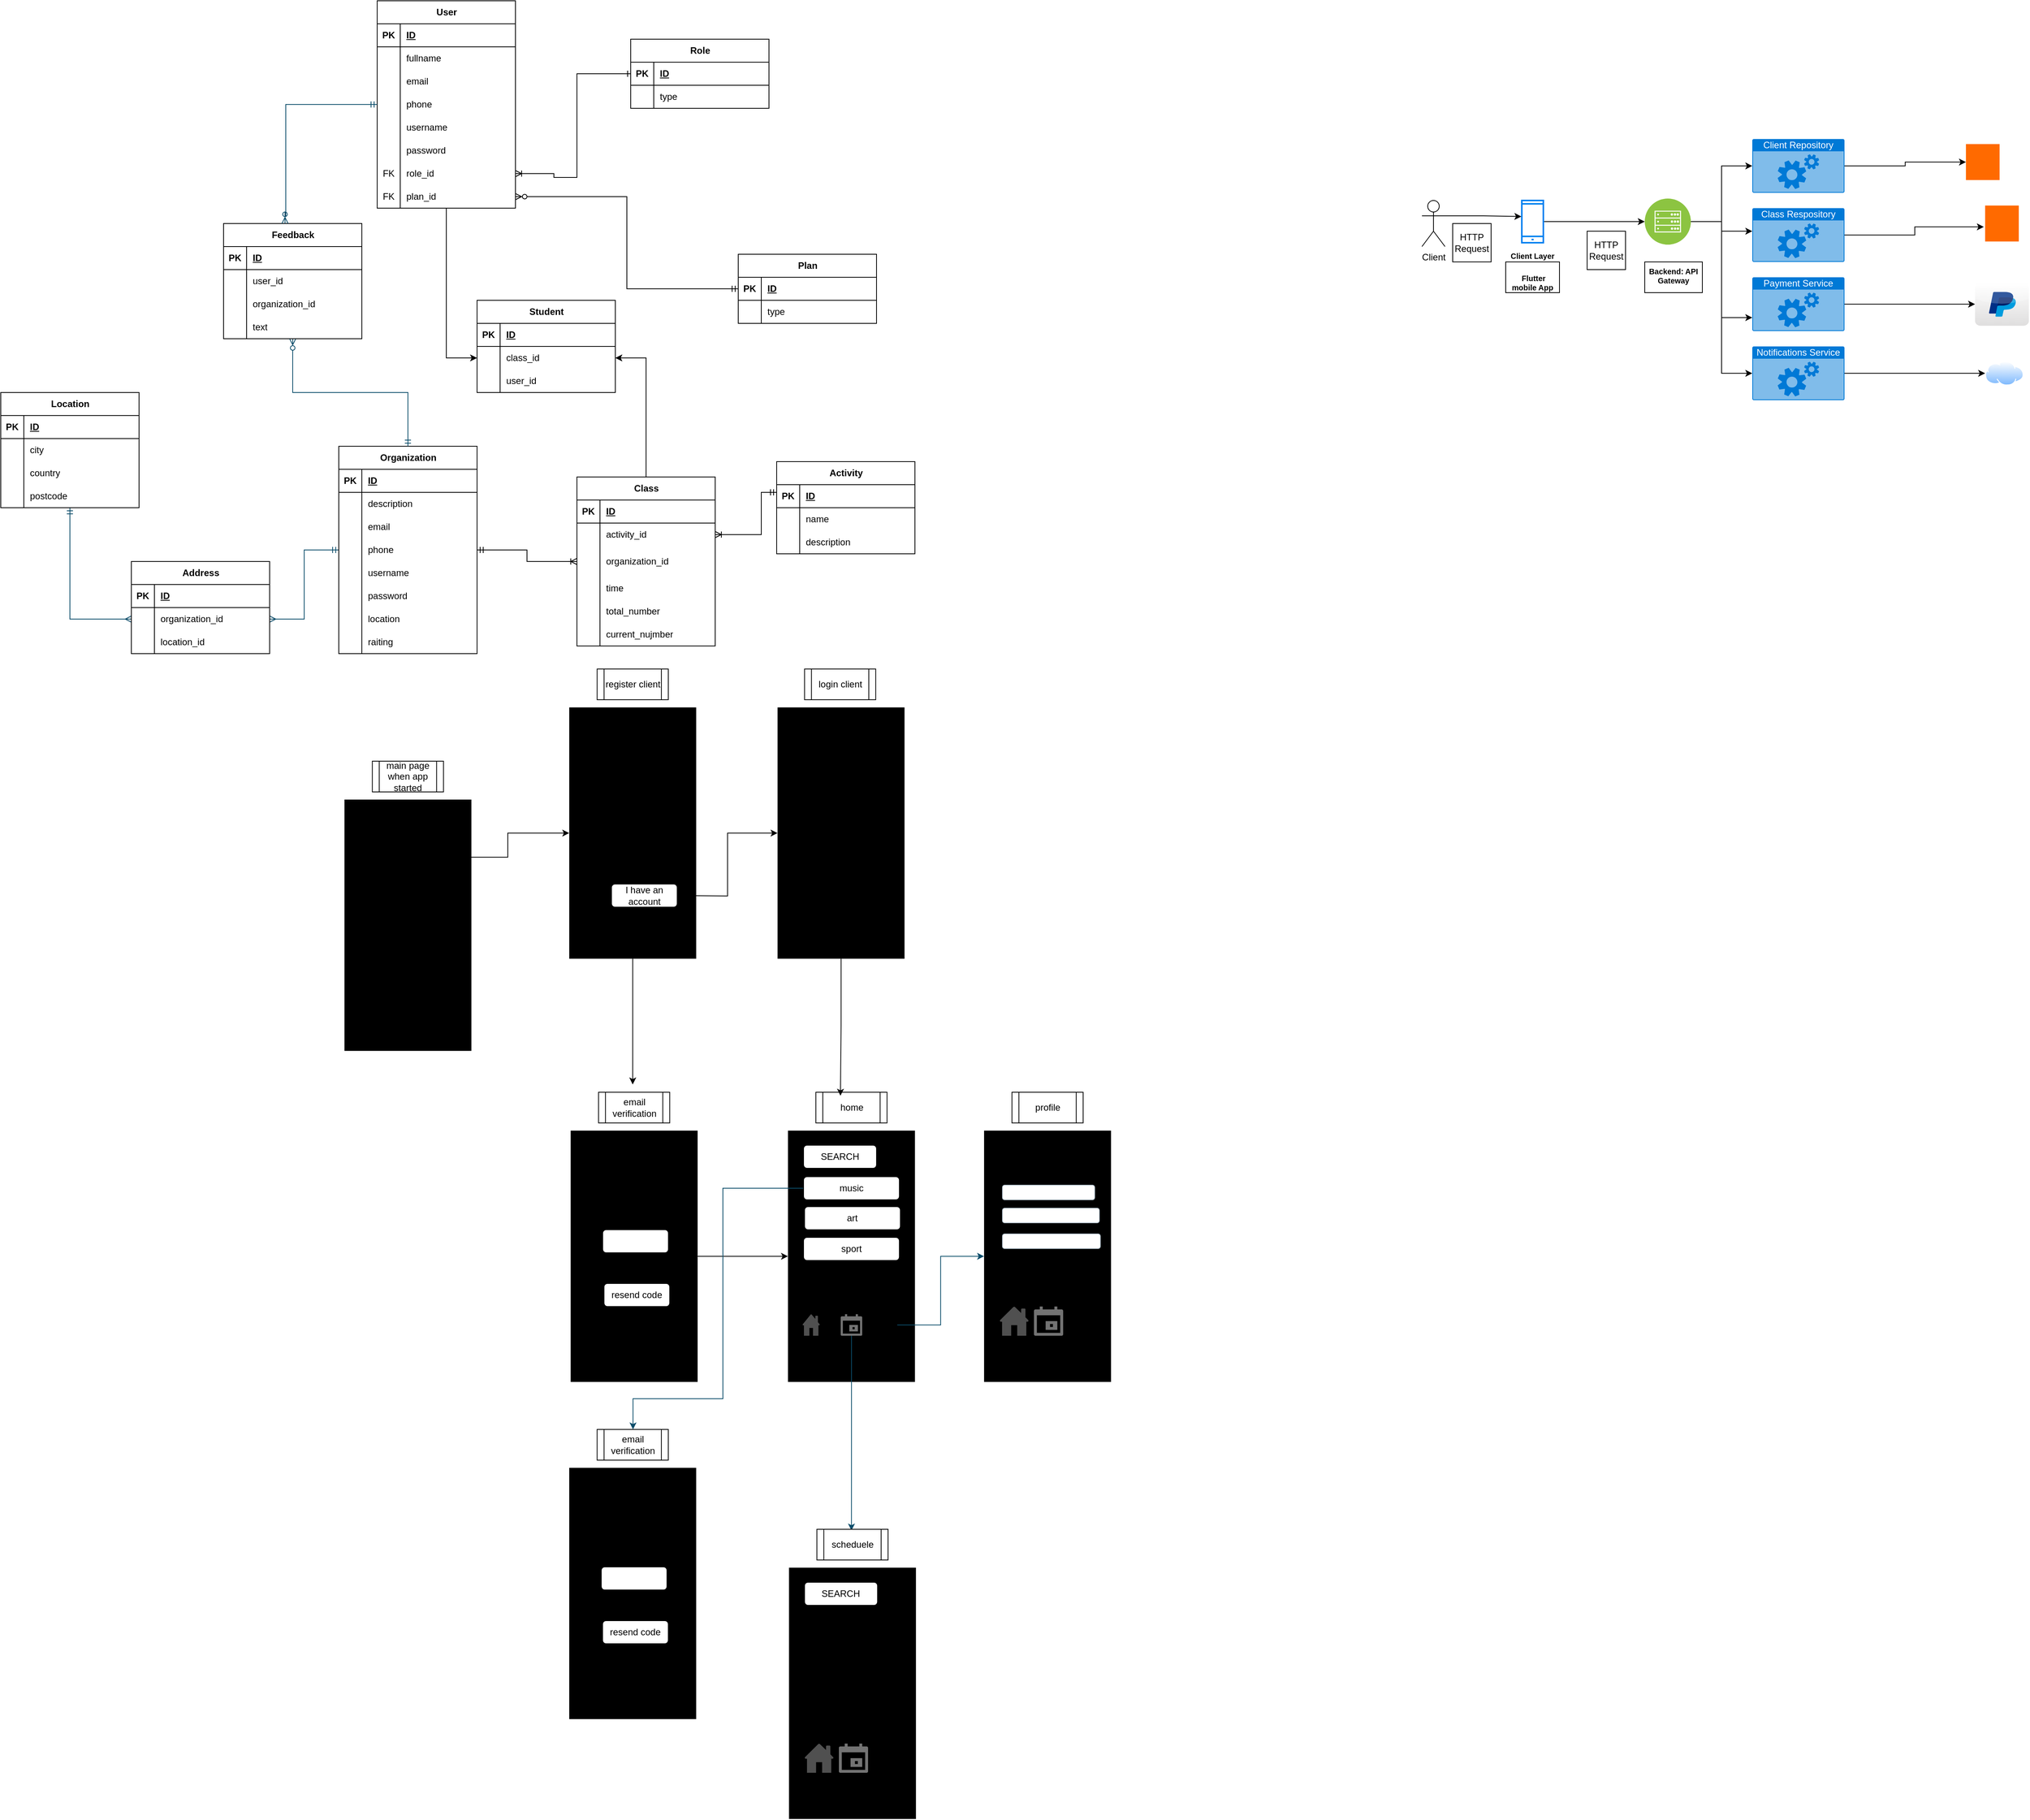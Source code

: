 <mxfile version="26.2.14">
  <diagram name="Page-1" id="ysBJpSzEh_Da7AxBQn0_">
    <mxGraphModel dx="2207" dy="919" grid="1" gridSize="10" guides="1" tooltips="1" connect="1" arrows="1" fold="1" page="1" pageScale="1" pageWidth="850" pageHeight="1100" math="0" shadow="0">
      <root>
        <mxCell id="0" />
        <mxCell id="1" parent="0" />
        <mxCell id="-85fno1LZfBe0uC3bNsa-164" style="edgeStyle=orthogonalEdgeStyle;rounded=0;orthogonalLoop=1;jettySize=auto;html=1;entryX=0;entryY=0.5;entryDx=0;entryDy=0;" parent="1" source="-85fno1LZfBe0uC3bNsa-15" target="-85fno1LZfBe0uC3bNsa-145" edge="1">
          <mxGeometry relative="1" as="geometry" />
        </mxCell>
        <mxCell id="-85fno1LZfBe0uC3bNsa-15" value="User" style="shape=table;startSize=30;container=1;collapsible=1;childLayout=tableLayout;fixedRows=1;rowLines=0;fontStyle=1;align=center;resizeLast=1;html=1;" parent="1" vertex="1">
          <mxGeometry x="120" y="40" width="180" height="270" as="geometry" />
        </mxCell>
        <mxCell id="-85fno1LZfBe0uC3bNsa-16" value="" style="shape=tableRow;horizontal=0;startSize=0;swimlaneHead=0;swimlaneBody=0;fillColor=none;collapsible=0;dropTarget=0;points=[[0,0.5],[1,0.5]];portConstraint=eastwest;top=0;left=0;right=0;bottom=1;" parent="-85fno1LZfBe0uC3bNsa-15" vertex="1">
          <mxGeometry y="30" width="180" height="30" as="geometry" />
        </mxCell>
        <mxCell id="-85fno1LZfBe0uC3bNsa-17" value="PK" style="shape=partialRectangle;connectable=0;fillColor=none;top=0;left=0;bottom=0;right=0;fontStyle=1;overflow=hidden;whiteSpace=wrap;html=1;" parent="-85fno1LZfBe0uC3bNsa-16" vertex="1">
          <mxGeometry width="30" height="30" as="geometry">
            <mxRectangle width="30" height="30" as="alternateBounds" />
          </mxGeometry>
        </mxCell>
        <mxCell id="-85fno1LZfBe0uC3bNsa-18" value="ID" style="shape=partialRectangle;connectable=0;fillColor=none;top=0;left=0;bottom=0;right=0;align=left;spacingLeft=6;fontStyle=5;overflow=hidden;whiteSpace=wrap;html=1;" parent="-85fno1LZfBe0uC3bNsa-16" vertex="1">
          <mxGeometry x="30" width="150" height="30" as="geometry">
            <mxRectangle width="150" height="30" as="alternateBounds" />
          </mxGeometry>
        </mxCell>
        <mxCell id="-85fno1LZfBe0uC3bNsa-19" value="" style="shape=tableRow;horizontal=0;startSize=0;swimlaneHead=0;swimlaneBody=0;fillColor=none;collapsible=0;dropTarget=0;points=[[0,0.5],[1,0.5]];portConstraint=eastwest;top=0;left=0;right=0;bottom=0;" parent="-85fno1LZfBe0uC3bNsa-15" vertex="1">
          <mxGeometry y="60" width="180" height="30" as="geometry" />
        </mxCell>
        <mxCell id="-85fno1LZfBe0uC3bNsa-20" value="" style="shape=partialRectangle;connectable=0;fillColor=none;top=0;left=0;bottom=0;right=0;editable=1;overflow=hidden;whiteSpace=wrap;html=1;" parent="-85fno1LZfBe0uC3bNsa-19" vertex="1">
          <mxGeometry width="30" height="30" as="geometry">
            <mxRectangle width="30" height="30" as="alternateBounds" />
          </mxGeometry>
        </mxCell>
        <mxCell id="-85fno1LZfBe0uC3bNsa-21" value="fullname" style="shape=partialRectangle;connectable=0;fillColor=none;top=0;left=0;bottom=0;right=0;align=left;spacingLeft=6;overflow=hidden;whiteSpace=wrap;html=1;" parent="-85fno1LZfBe0uC3bNsa-19" vertex="1">
          <mxGeometry x="30" width="150" height="30" as="geometry">
            <mxRectangle width="150" height="30" as="alternateBounds" />
          </mxGeometry>
        </mxCell>
        <mxCell id="-85fno1LZfBe0uC3bNsa-22" value="" style="shape=tableRow;horizontal=0;startSize=0;swimlaneHead=0;swimlaneBody=0;fillColor=none;collapsible=0;dropTarget=0;points=[[0,0.5],[1,0.5]];portConstraint=eastwest;top=0;left=0;right=0;bottom=0;" parent="-85fno1LZfBe0uC3bNsa-15" vertex="1">
          <mxGeometry y="90" width="180" height="30" as="geometry" />
        </mxCell>
        <mxCell id="-85fno1LZfBe0uC3bNsa-23" value="" style="shape=partialRectangle;connectable=0;fillColor=none;top=0;left=0;bottom=0;right=0;editable=1;overflow=hidden;whiteSpace=wrap;html=1;" parent="-85fno1LZfBe0uC3bNsa-22" vertex="1">
          <mxGeometry width="30" height="30" as="geometry">
            <mxRectangle width="30" height="30" as="alternateBounds" />
          </mxGeometry>
        </mxCell>
        <mxCell id="-85fno1LZfBe0uC3bNsa-24" value="email" style="shape=partialRectangle;connectable=0;fillColor=none;top=0;left=0;bottom=0;right=0;align=left;spacingLeft=6;overflow=hidden;whiteSpace=wrap;html=1;" parent="-85fno1LZfBe0uC3bNsa-22" vertex="1">
          <mxGeometry x="30" width="150" height="30" as="geometry">
            <mxRectangle width="150" height="30" as="alternateBounds" />
          </mxGeometry>
        </mxCell>
        <mxCell id="-85fno1LZfBe0uC3bNsa-25" value="" style="shape=tableRow;horizontal=0;startSize=0;swimlaneHead=0;swimlaneBody=0;fillColor=none;collapsible=0;dropTarget=0;points=[[0,0.5],[1,0.5]];portConstraint=eastwest;top=0;left=0;right=0;bottom=0;" parent="-85fno1LZfBe0uC3bNsa-15" vertex="1">
          <mxGeometry y="120" width="180" height="30" as="geometry" />
        </mxCell>
        <mxCell id="-85fno1LZfBe0uC3bNsa-26" value="" style="shape=partialRectangle;connectable=0;fillColor=none;top=0;left=0;bottom=0;right=0;editable=1;overflow=hidden;whiteSpace=wrap;html=1;" parent="-85fno1LZfBe0uC3bNsa-25" vertex="1">
          <mxGeometry width="30" height="30" as="geometry">
            <mxRectangle width="30" height="30" as="alternateBounds" />
          </mxGeometry>
        </mxCell>
        <mxCell id="-85fno1LZfBe0uC3bNsa-27" value="phone" style="shape=partialRectangle;connectable=0;fillColor=none;top=0;left=0;bottom=0;right=0;align=left;spacingLeft=6;overflow=hidden;whiteSpace=wrap;html=1;" parent="-85fno1LZfBe0uC3bNsa-25" vertex="1">
          <mxGeometry x="30" width="150" height="30" as="geometry">
            <mxRectangle width="150" height="30" as="alternateBounds" />
          </mxGeometry>
        </mxCell>
        <mxCell id="-85fno1LZfBe0uC3bNsa-28" value="" style="shape=tableRow;horizontal=0;startSize=0;swimlaneHead=0;swimlaneBody=0;fillColor=none;collapsible=0;dropTarget=0;points=[[0,0.5],[1,0.5]];portConstraint=eastwest;top=0;left=0;right=0;bottom=0;" parent="-85fno1LZfBe0uC3bNsa-15" vertex="1">
          <mxGeometry y="150" width="180" height="30" as="geometry" />
        </mxCell>
        <mxCell id="-85fno1LZfBe0uC3bNsa-29" value="" style="shape=partialRectangle;connectable=0;fillColor=none;top=0;left=0;bottom=0;right=0;editable=1;overflow=hidden;whiteSpace=wrap;html=1;" parent="-85fno1LZfBe0uC3bNsa-28" vertex="1">
          <mxGeometry width="30" height="30" as="geometry">
            <mxRectangle width="30" height="30" as="alternateBounds" />
          </mxGeometry>
        </mxCell>
        <mxCell id="-85fno1LZfBe0uC3bNsa-30" value="username" style="shape=partialRectangle;connectable=0;fillColor=none;top=0;left=0;bottom=0;right=0;align=left;spacingLeft=6;overflow=hidden;whiteSpace=wrap;html=1;" parent="-85fno1LZfBe0uC3bNsa-28" vertex="1">
          <mxGeometry x="30" width="150" height="30" as="geometry">
            <mxRectangle width="150" height="30" as="alternateBounds" />
          </mxGeometry>
        </mxCell>
        <mxCell id="-85fno1LZfBe0uC3bNsa-31" value="" style="shape=tableRow;horizontal=0;startSize=0;swimlaneHead=0;swimlaneBody=0;fillColor=none;collapsible=0;dropTarget=0;points=[[0,0.5],[1,0.5]];portConstraint=eastwest;top=0;left=0;right=0;bottom=0;" parent="-85fno1LZfBe0uC3bNsa-15" vertex="1">
          <mxGeometry y="180" width="180" height="30" as="geometry" />
        </mxCell>
        <mxCell id="-85fno1LZfBe0uC3bNsa-32" value="" style="shape=partialRectangle;connectable=0;fillColor=none;top=0;left=0;bottom=0;right=0;editable=1;overflow=hidden;whiteSpace=wrap;html=1;" parent="-85fno1LZfBe0uC3bNsa-31" vertex="1">
          <mxGeometry width="30" height="30" as="geometry">
            <mxRectangle width="30" height="30" as="alternateBounds" />
          </mxGeometry>
        </mxCell>
        <mxCell id="-85fno1LZfBe0uC3bNsa-33" value="password" style="shape=partialRectangle;connectable=0;fillColor=none;top=0;left=0;bottom=0;right=0;align=left;spacingLeft=6;overflow=hidden;whiteSpace=wrap;html=1;" parent="-85fno1LZfBe0uC3bNsa-31" vertex="1">
          <mxGeometry x="30" width="150" height="30" as="geometry">
            <mxRectangle width="150" height="30" as="alternateBounds" />
          </mxGeometry>
        </mxCell>
        <mxCell id="-85fno1LZfBe0uC3bNsa-112" value="" style="shape=tableRow;horizontal=0;startSize=0;swimlaneHead=0;swimlaneBody=0;fillColor=none;collapsible=0;dropTarget=0;points=[[0,0.5],[1,0.5]];portConstraint=eastwest;top=0;left=0;right=0;bottom=0;" parent="-85fno1LZfBe0uC3bNsa-15" vertex="1">
          <mxGeometry y="210" width="180" height="30" as="geometry" />
        </mxCell>
        <mxCell id="-85fno1LZfBe0uC3bNsa-113" value="FK" style="shape=partialRectangle;connectable=0;fillColor=none;top=0;left=0;bottom=0;right=0;editable=1;overflow=hidden;whiteSpace=wrap;html=1;" parent="-85fno1LZfBe0uC3bNsa-112" vertex="1">
          <mxGeometry width="30" height="30" as="geometry">
            <mxRectangle width="30" height="30" as="alternateBounds" />
          </mxGeometry>
        </mxCell>
        <mxCell id="-85fno1LZfBe0uC3bNsa-114" value="role_id" style="shape=partialRectangle;connectable=0;fillColor=none;top=0;left=0;bottom=0;right=0;align=left;spacingLeft=6;overflow=hidden;whiteSpace=wrap;html=1;" parent="-85fno1LZfBe0uC3bNsa-112" vertex="1">
          <mxGeometry x="30" width="150" height="30" as="geometry">
            <mxRectangle width="150" height="30" as="alternateBounds" />
          </mxGeometry>
        </mxCell>
        <mxCell id="-85fno1LZfBe0uC3bNsa-118" value="" style="shape=tableRow;horizontal=0;startSize=0;swimlaneHead=0;swimlaneBody=0;fillColor=none;collapsible=0;dropTarget=0;points=[[0,0.5],[1,0.5]];portConstraint=eastwest;top=0;left=0;right=0;bottom=0;" parent="-85fno1LZfBe0uC3bNsa-15" vertex="1">
          <mxGeometry y="240" width="180" height="30" as="geometry" />
        </mxCell>
        <mxCell id="-85fno1LZfBe0uC3bNsa-119" value="FK" style="shape=partialRectangle;connectable=0;fillColor=none;top=0;left=0;bottom=0;right=0;editable=1;overflow=hidden;whiteSpace=wrap;html=1;" parent="-85fno1LZfBe0uC3bNsa-118" vertex="1">
          <mxGeometry width="30" height="30" as="geometry">
            <mxRectangle width="30" height="30" as="alternateBounds" />
          </mxGeometry>
        </mxCell>
        <mxCell id="-85fno1LZfBe0uC3bNsa-120" value="plan_id" style="shape=partialRectangle;connectable=0;fillColor=none;top=0;left=0;bottom=0;right=0;align=left;spacingLeft=6;overflow=hidden;whiteSpace=wrap;html=1;" parent="-85fno1LZfBe0uC3bNsa-118" vertex="1">
          <mxGeometry x="30" width="150" height="30" as="geometry">
            <mxRectangle width="150" height="30" as="alternateBounds" />
          </mxGeometry>
        </mxCell>
        <mxCell id="-85fno1LZfBe0uC3bNsa-34" value="Role" style="shape=table;startSize=30;container=1;collapsible=1;childLayout=tableLayout;fixedRows=1;rowLines=0;fontStyle=1;align=center;resizeLast=1;html=1;" parent="1" vertex="1">
          <mxGeometry x="450" y="90" width="180" height="90" as="geometry" />
        </mxCell>
        <mxCell id="-85fno1LZfBe0uC3bNsa-35" value="" style="shape=tableRow;horizontal=0;startSize=0;swimlaneHead=0;swimlaneBody=0;fillColor=none;collapsible=0;dropTarget=0;points=[[0,0.5],[1,0.5]];portConstraint=eastwest;top=0;left=0;right=0;bottom=1;" parent="-85fno1LZfBe0uC3bNsa-34" vertex="1">
          <mxGeometry y="30" width="180" height="30" as="geometry" />
        </mxCell>
        <mxCell id="-85fno1LZfBe0uC3bNsa-36" value="PK" style="shape=partialRectangle;connectable=0;fillColor=none;top=0;left=0;bottom=0;right=0;fontStyle=1;overflow=hidden;whiteSpace=wrap;html=1;" parent="-85fno1LZfBe0uC3bNsa-35" vertex="1">
          <mxGeometry width="30" height="30" as="geometry">
            <mxRectangle width="30" height="30" as="alternateBounds" />
          </mxGeometry>
        </mxCell>
        <mxCell id="-85fno1LZfBe0uC3bNsa-37" value="ID" style="shape=partialRectangle;connectable=0;fillColor=none;top=0;left=0;bottom=0;right=0;align=left;spacingLeft=6;fontStyle=5;overflow=hidden;whiteSpace=wrap;html=1;" parent="-85fno1LZfBe0uC3bNsa-35" vertex="1">
          <mxGeometry x="30" width="150" height="30" as="geometry">
            <mxRectangle width="150" height="30" as="alternateBounds" />
          </mxGeometry>
        </mxCell>
        <mxCell id="-85fno1LZfBe0uC3bNsa-38" value="" style="shape=tableRow;horizontal=0;startSize=0;swimlaneHead=0;swimlaneBody=0;fillColor=none;collapsible=0;dropTarget=0;points=[[0,0.5],[1,0.5]];portConstraint=eastwest;top=0;left=0;right=0;bottom=0;" parent="-85fno1LZfBe0uC3bNsa-34" vertex="1">
          <mxGeometry y="60" width="180" height="30" as="geometry" />
        </mxCell>
        <mxCell id="-85fno1LZfBe0uC3bNsa-39" value="" style="shape=partialRectangle;connectable=0;fillColor=none;top=0;left=0;bottom=0;right=0;editable=1;overflow=hidden;whiteSpace=wrap;html=1;" parent="-85fno1LZfBe0uC3bNsa-38" vertex="1">
          <mxGeometry width="30" height="30" as="geometry">
            <mxRectangle width="30" height="30" as="alternateBounds" />
          </mxGeometry>
        </mxCell>
        <mxCell id="-85fno1LZfBe0uC3bNsa-40" value="type" style="shape=partialRectangle;connectable=0;fillColor=none;top=0;left=0;bottom=0;right=0;align=left;spacingLeft=6;overflow=hidden;whiteSpace=wrap;html=1;" parent="-85fno1LZfBe0uC3bNsa-38" vertex="1">
          <mxGeometry x="30" width="150" height="30" as="geometry">
            <mxRectangle width="150" height="30" as="alternateBounds" />
          </mxGeometry>
        </mxCell>
        <mxCell id="-85fno1LZfBe0uC3bNsa-140" style="edgeStyle=orthogonalEdgeStyle;rounded=0;orthogonalLoop=1;jettySize=auto;html=1;entryX=0;entryY=0.5;entryDx=0;entryDy=0;endArrow=ERoneToMany;endFill=0;startArrow=ERmandOne;startFill=0;" parent="1" source="-85fno1LZfBe0uC3bNsa-53" target="-85fno1LZfBe0uC3bNsa-134" edge="1">
          <mxGeometry relative="1" as="geometry" />
        </mxCell>
        <mxCell id="-85fno1LZfBe0uC3bNsa-295" style="edgeStyle=orthogonalEdgeStyle;rounded=0;orthogonalLoop=1;jettySize=auto;html=1;entryX=1;entryY=0.5;entryDx=0;entryDy=0;strokeColor=#0B4D6A;startArrow=ERmandOne;startFill=0;endArrow=ERmany;endFill=0;" parent="1" source="-85fno1LZfBe0uC3bNsa-53" target="-85fno1LZfBe0uC3bNsa-286" edge="1">
          <mxGeometry relative="1" as="geometry" />
        </mxCell>
        <mxCell id="-85fno1LZfBe0uC3bNsa-53" value="Organization" style="shape=table;startSize=30;container=1;collapsible=1;childLayout=tableLayout;fixedRows=1;rowLines=0;fontStyle=1;align=center;resizeLast=1;html=1;" parent="1" vertex="1">
          <mxGeometry x="70" y="620" width="180" height="270" as="geometry" />
        </mxCell>
        <mxCell id="-85fno1LZfBe0uC3bNsa-54" value="" style="shape=tableRow;horizontal=0;startSize=0;swimlaneHead=0;swimlaneBody=0;fillColor=none;collapsible=0;dropTarget=0;points=[[0,0.5],[1,0.5]];portConstraint=eastwest;top=0;left=0;right=0;bottom=1;" parent="-85fno1LZfBe0uC3bNsa-53" vertex="1">
          <mxGeometry y="30" width="180" height="30" as="geometry" />
        </mxCell>
        <mxCell id="-85fno1LZfBe0uC3bNsa-55" value="PK" style="shape=partialRectangle;connectable=0;fillColor=none;top=0;left=0;bottom=0;right=0;fontStyle=1;overflow=hidden;whiteSpace=wrap;html=1;" parent="-85fno1LZfBe0uC3bNsa-54" vertex="1">
          <mxGeometry width="30" height="30" as="geometry">
            <mxRectangle width="30" height="30" as="alternateBounds" />
          </mxGeometry>
        </mxCell>
        <mxCell id="-85fno1LZfBe0uC3bNsa-56" value="ID" style="shape=partialRectangle;connectable=0;fillColor=none;top=0;left=0;bottom=0;right=0;align=left;spacingLeft=6;fontStyle=5;overflow=hidden;whiteSpace=wrap;html=1;" parent="-85fno1LZfBe0uC3bNsa-54" vertex="1">
          <mxGeometry x="30" width="150" height="30" as="geometry">
            <mxRectangle width="150" height="30" as="alternateBounds" />
          </mxGeometry>
        </mxCell>
        <mxCell id="-85fno1LZfBe0uC3bNsa-57" value="" style="shape=tableRow;horizontal=0;startSize=0;swimlaneHead=0;swimlaneBody=0;fillColor=none;collapsible=0;dropTarget=0;points=[[0,0.5],[1,0.5]];portConstraint=eastwest;top=0;left=0;right=0;bottom=0;" parent="-85fno1LZfBe0uC3bNsa-53" vertex="1">
          <mxGeometry y="60" width="180" height="30" as="geometry" />
        </mxCell>
        <mxCell id="-85fno1LZfBe0uC3bNsa-58" value="" style="shape=partialRectangle;connectable=0;fillColor=none;top=0;left=0;bottom=0;right=0;editable=1;overflow=hidden;whiteSpace=wrap;html=1;" parent="-85fno1LZfBe0uC3bNsa-57" vertex="1">
          <mxGeometry width="30" height="30" as="geometry">
            <mxRectangle width="30" height="30" as="alternateBounds" />
          </mxGeometry>
        </mxCell>
        <mxCell id="-85fno1LZfBe0uC3bNsa-59" value="description" style="shape=partialRectangle;connectable=0;fillColor=none;top=0;left=0;bottom=0;right=0;align=left;spacingLeft=6;overflow=hidden;whiteSpace=wrap;html=1;" parent="-85fno1LZfBe0uC3bNsa-57" vertex="1">
          <mxGeometry x="30" width="150" height="30" as="geometry">
            <mxRectangle width="150" height="30" as="alternateBounds" />
          </mxGeometry>
        </mxCell>
        <mxCell id="-85fno1LZfBe0uC3bNsa-60" value="" style="shape=tableRow;horizontal=0;startSize=0;swimlaneHead=0;swimlaneBody=0;fillColor=none;collapsible=0;dropTarget=0;points=[[0,0.5],[1,0.5]];portConstraint=eastwest;top=0;left=0;right=0;bottom=0;" parent="-85fno1LZfBe0uC3bNsa-53" vertex="1">
          <mxGeometry y="90" width="180" height="30" as="geometry" />
        </mxCell>
        <mxCell id="-85fno1LZfBe0uC3bNsa-61" value="" style="shape=partialRectangle;connectable=0;fillColor=none;top=0;left=0;bottom=0;right=0;editable=1;overflow=hidden;whiteSpace=wrap;html=1;" parent="-85fno1LZfBe0uC3bNsa-60" vertex="1">
          <mxGeometry width="30" height="30" as="geometry">
            <mxRectangle width="30" height="30" as="alternateBounds" />
          </mxGeometry>
        </mxCell>
        <mxCell id="-85fno1LZfBe0uC3bNsa-62" value="email" style="shape=partialRectangle;connectable=0;fillColor=none;top=0;left=0;bottom=0;right=0;align=left;spacingLeft=6;overflow=hidden;whiteSpace=wrap;html=1;" parent="-85fno1LZfBe0uC3bNsa-60" vertex="1">
          <mxGeometry x="30" width="150" height="30" as="geometry">
            <mxRectangle width="150" height="30" as="alternateBounds" />
          </mxGeometry>
        </mxCell>
        <mxCell id="-85fno1LZfBe0uC3bNsa-63" value="" style="shape=tableRow;horizontal=0;startSize=0;swimlaneHead=0;swimlaneBody=0;fillColor=none;collapsible=0;dropTarget=0;points=[[0,0.5],[1,0.5]];portConstraint=eastwest;top=0;left=0;right=0;bottom=0;" parent="-85fno1LZfBe0uC3bNsa-53" vertex="1">
          <mxGeometry y="120" width="180" height="30" as="geometry" />
        </mxCell>
        <mxCell id="-85fno1LZfBe0uC3bNsa-64" value="" style="shape=partialRectangle;connectable=0;fillColor=none;top=0;left=0;bottom=0;right=0;editable=1;overflow=hidden;whiteSpace=wrap;html=1;" parent="-85fno1LZfBe0uC3bNsa-63" vertex="1">
          <mxGeometry width="30" height="30" as="geometry">
            <mxRectangle width="30" height="30" as="alternateBounds" />
          </mxGeometry>
        </mxCell>
        <mxCell id="-85fno1LZfBe0uC3bNsa-65" value="phone" style="shape=partialRectangle;connectable=0;fillColor=none;top=0;left=0;bottom=0;right=0;align=left;spacingLeft=6;overflow=hidden;whiteSpace=wrap;html=1;" parent="-85fno1LZfBe0uC3bNsa-63" vertex="1">
          <mxGeometry x="30" width="150" height="30" as="geometry">
            <mxRectangle width="150" height="30" as="alternateBounds" />
          </mxGeometry>
        </mxCell>
        <mxCell id="-85fno1LZfBe0uC3bNsa-66" value="" style="shape=tableRow;horizontal=0;startSize=0;swimlaneHead=0;swimlaneBody=0;fillColor=none;collapsible=0;dropTarget=0;points=[[0,0.5],[1,0.5]];portConstraint=eastwest;top=0;left=0;right=0;bottom=0;" parent="-85fno1LZfBe0uC3bNsa-53" vertex="1">
          <mxGeometry y="150" width="180" height="30" as="geometry" />
        </mxCell>
        <mxCell id="-85fno1LZfBe0uC3bNsa-67" value="" style="shape=partialRectangle;connectable=0;fillColor=none;top=0;left=0;bottom=0;right=0;editable=1;overflow=hidden;whiteSpace=wrap;html=1;" parent="-85fno1LZfBe0uC3bNsa-66" vertex="1">
          <mxGeometry width="30" height="30" as="geometry">
            <mxRectangle width="30" height="30" as="alternateBounds" />
          </mxGeometry>
        </mxCell>
        <mxCell id="-85fno1LZfBe0uC3bNsa-68" value="username" style="shape=partialRectangle;connectable=0;fillColor=none;top=0;left=0;bottom=0;right=0;align=left;spacingLeft=6;overflow=hidden;whiteSpace=wrap;html=1;" parent="-85fno1LZfBe0uC3bNsa-66" vertex="1">
          <mxGeometry x="30" width="150" height="30" as="geometry">
            <mxRectangle width="150" height="30" as="alternateBounds" />
          </mxGeometry>
        </mxCell>
        <mxCell id="-85fno1LZfBe0uC3bNsa-69" value="" style="shape=tableRow;horizontal=0;startSize=0;swimlaneHead=0;swimlaneBody=0;fillColor=none;collapsible=0;dropTarget=0;points=[[0,0.5],[1,0.5]];portConstraint=eastwest;top=0;left=0;right=0;bottom=0;" parent="-85fno1LZfBe0uC3bNsa-53" vertex="1">
          <mxGeometry y="180" width="180" height="30" as="geometry" />
        </mxCell>
        <mxCell id="-85fno1LZfBe0uC3bNsa-70" value="" style="shape=partialRectangle;connectable=0;fillColor=none;top=0;left=0;bottom=0;right=0;editable=1;overflow=hidden;whiteSpace=wrap;html=1;" parent="-85fno1LZfBe0uC3bNsa-69" vertex="1">
          <mxGeometry width="30" height="30" as="geometry">
            <mxRectangle width="30" height="30" as="alternateBounds" />
          </mxGeometry>
        </mxCell>
        <mxCell id="-85fno1LZfBe0uC3bNsa-71" value="password" style="shape=partialRectangle;connectable=0;fillColor=none;top=0;left=0;bottom=0;right=0;align=left;spacingLeft=6;overflow=hidden;whiteSpace=wrap;html=1;" parent="-85fno1LZfBe0uC3bNsa-69" vertex="1">
          <mxGeometry x="30" width="150" height="30" as="geometry">
            <mxRectangle width="150" height="30" as="alternateBounds" />
          </mxGeometry>
        </mxCell>
        <mxCell id="-85fno1LZfBe0uC3bNsa-91" value="" style="shape=tableRow;horizontal=0;startSize=0;swimlaneHead=0;swimlaneBody=0;fillColor=none;collapsible=0;dropTarget=0;points=[[0,0.5],[1,0.5]];portConstraint=eastwest;top=0;left=0;right=0;bottom=0;" parent="-85fno1LZfBe0uC3bNsa-53" vertex="1">
          <mxGeometry y="210" width="180" height="30" as="geometry" />
        </mxCell>
        <mxCell id="-85fno1LZfBe0uC3bNsa-92" value="" style="shape=partialRectangle;connectable=0;fillColor=none;top=0;left=0;bottom=0;right=0;editable=1;overflow=hidden;whiteSpace=wrap;html=1;" parent="-85fno1LZfBe0uC3bNsa-91" vertex="1">
          <mxGeometry width="30" height="30" as="geometry">
            <mxRectangle width="30" height="30" as="alternateBounds" />
          </mxGeometry>
        </mxCell>
        <mxCell id="-85fno1LZfBe0uC3bNsa-93" value="location" style="shape=partialRectangle;connectable=0;fillColor=none;top=0;left=0;bottom=0;right=0;align=left;spacingLeft=6;overflow=hidden;whiteSpace=wrap;html=1;" parent="-85fno1LZfBe0uC3bNsa-91" vertex="1">
          <mxGeometry x="30" width="150" height="30" as="geometry">
            <mxRectangle width="150" height="30" as="alternateBounds" />
          </mxGeometry>
        </mxCell>
        <mxCell id="-85fno1LZfBe0uC3bNsa-94" value="" style="shape=tableRow;horizontal=0;startSize=0;swimlaneHead=0;swimlaneBody=0;fillColor=none;collapsible=0;dropTarget=0;points=[[0,0.5],[1,0.5]];portConstraint=eastwest;top=0;left=0;right=0;bottom=0;" parent="-85fno1LZfBe0uC3bNsa-53" vertex="1">
          <mxGeometry y="240" width="180" height="30" as="geometry" />
        </mxCell>
        <mxCell id="-85fno1LZfBe0uC3bNsa-95" value="" style="shape=partialRectangle;connectable=0;fillColor=none;top=0;left=0;bottom=0;right=0;editable=1;overflow=hidden;whiteSpace=wrap;html=1;" parent="-85fno1LZfBe0uC3bNsa-94" vertex="1">
          <mxGeometry width="30" height="30" as="geometry">
            <mxRectangle width="30" height="30" as="alternateBounds" />
          </mxGeometry>
        </mxCell>
        <mxCell id="-85fno1LZfBe0uC3bNsa-96" value="raiting" style="shape=partialRectangle;connectable=0;fillColor=none;top=0;left=0;bottom=0;right=0;align=left;spacingLeft=6;overflow=hidden;whiteSpace=wrap;html=1;" parent="-85fno1LZfBe0uC3bNsa-94" vertex="1">
          <mxGeometry x="30" width="150" height="30" as="geometry">
            <mxRectangle width="150" height="30" as="alternateBounds" />
          </mxGeometry>
        </mxCell>
        <mxCell id="-85fno1LZfBe0uC3bNsa-72" value="Activity" style="shape=table;startSize=30;container=1;collapsible=1;childLayout=tableLayout;fixedRows=1;rowLines=0;fontStyle=1;align=center;resizeLast=1;html=1;" parent="1" vertex="1">
          <mxGeometry x="640" y="640" width="180" height="120" as="geometry" />
        </mxCell>
        <mxCell id="-85fno1LZfBe0uC3bNsa-73" value="" style="shape=tableRow;horizontal=0;startSize=0;swimlaneHead=0;swimlaneBody=0;fillColor=none;collapsible=0;dropTarget=0;points=[[0,0.5],[1,0.5]];portConstraint=eastwest;top=0;left=0;right=0;bottom=1;" parent="-85fno1LZfBe0uC3bNsa-72" vertex="1">
          <mxGeometry y="30" width="180" height="30" as="geometry" />
        </mxCell>
        <mxCell id="-85fno1LZfBe0uC3bNsa-74" value="PK" style="shape=partialRectangle;connectable=0;fillColor=none;top=0;left=0;bottom=0;right=0;fontStyle=1;overflow=hidden;whiteSpace=wrap;html=1;" parent="-85fno1LZfBe0uC3bNsa-73" vertex="1">
          <mxGeometry width="30" height="30" as="geometry">
            <mxRectangle width="30" height="30" as="alternateBounds" />
          </mxGeometry>
        </mxCell>
        <mxCell id="-85fno1LZfBe0uC3bNsa-75" value="ID" style="shape=partialRectangle;connectable=0;fillColor=none;top=0;left=0;bottom=0;right=0;align=left;spacingLeft=6;fontStyle=5;overflow=hidden;whiteSpace=wrap;html=1;" parent="-85fno1LZfBe0uC3bNsa-73" vertex="1">
          <mxGeometry x="30" width="150" height="30" as="geometry">
            <mxRectangle width="150" height="30" as="alternateBounds" />
          </mxGeometry>
        </mxCell>
        <mxCell id="-85fno1LZfBe0uC3bNsa-76" value="" style="shape=tableRow;horizontal=0;startSize=0;swimlaneHead=0;swimlaneBody=0;fillColor=none;collapsible=0;dropTarget=0;points=[[0,0.5],[1,0.5]];portConstraint=eastwest;top=0;left=0;right=0;bottom=0;" parent="-85fno1LZfBe0uC3bNsa-72" vertex="1">
          <mxGeometry y="60" width="180" height="30" as="geometry" />
        </mxCell>
        <mxCell id="-85fno1LZfBe0uC3bNsa-77" value="" style="shape=partialRectangle;connectable=0;fillColor=none;top=0;left=0;bottom=0;right=0;editable=1;overflow=hidden;whiteSpace=wrap;html=1;" parent="-85fno1LZfBe0uC3bNsa-76" vertex="1">
          <mxGeometry width="30" height="30" as="geometry">
            <mxRectangle width="30" height="30" as="alternateBounds" />
          </mxGeometry>
        </mxCell>
        <mxCell id="-85fno1LZfBe0uC3bNsa-78" value="name" style="shape=partialRectangle;connectable=0;fillColor=none;top=0;left=0;bottom=0;right=0;align=left;spacingLeft=6;overflow=hidden;whiteSpace=wrap;html=1;" parent="-85fno1LZfBe0uC3bNsa-76" vertex="1">
          <mxGeometry x="30" width="150" height="30" as="geometry">
            <mxRectangle width="150" height="30" as="alternateBounds" />
          </mxGeometry>
        </mxCell>
        <mxCell id="-85fno1LZfBe0uC3bNsa-79" value="" style="shape=tableRow;horizontal=0;startSize=0;swimlaneHead=0;swimlaneBody=0;fillColor=none;collapsible=0;dropTarget=0;points=[[0,0.5],[1,0.5]];portConstraint=eastwest;top=0;left=0;right=0;bottom=0;" parent="-85fno1LZfBe0uC3bNsa-72" vertex="1">
          <mxGeometry y="90" width="180" height="30" as="geometry" />
        </mxCell>
        <mxCell id="-85fno1LZfBe0uC3bNsa-80" value="" style="shape=partialRectangle;connectable=0;fillColor=none;top=0;left=0;bottom=0;right=0;editable=1;overflow=hidden;whiteSpace=wrap;html=1;" parent="-85fno1LZfBe0uC3bNsa-79" vertex="1">
          <mxGeometry width="30" height="30" as="geometry">
            <mxRectangle width="30" height="30" as="alternateBounds" />
          </mxGeometry>
        </mxCell>
        <mxCell id="-85fno1LZfBe0uC3bNsa-81" value="description" style="shape=partialRectangle;connectable=0;fillColor=none;top=0;left=0;bottom=0;right=0;align=left;spacingLeft=6;overflow=hidden;whiteSpace=wrap;html=1;" parent="-85fno1LZfBe0uC3bNsa-79" vertex="1">
          <mxGeometry x="30" width="150" height="30" as="geometry">
            <mxRectangle width="150" height="30" as="alternateBounds" />
          </mxGeometry>
        </mxCell>
        <mxCell id="-85fno1LZfBe0uC3bNsa-97" value="Plan" style="shape=table;startSize=30;container=1;collapsible=1;childLayout=tableLayout;fixedRows=1;rowLines=0;fontStyle=1;align=center;resizeLast=1;html=1;" parent="1" vertex="1">
          <mxGeometry x="590" y="370" width="180" height="90" as="geometry" />
        </mxCell>
        <mxCell id="-85fno1LZfBe0uC3bNsa-98" value="" style="shape=tableRow;horizontal=0;startSize=0;swimlaneHead=0;swimlaneBody=0;fillColor=none;collapsible=0;dropTarget=0;points=[[0,0.5],[1,0.5]];portConstraint=eastwest;top=0;left=0;right=0;bottom=1;" parent="-85fno1LZfBe0uC3bNsa-97" vertex="1">
          <mxGeometry y="30" width="180" height="30" as="geometry" />
        </mxCell>
        <mxCell id="-85fno1LZfBe0uC3bNsa-99" value="PK" style="shape=partialRectangle;connectable=0;fillColor=none;top=0;left=0;bottom=0;right=0;fontStyle=1;overflow=hidden;whiteSpace=wrap;html=1;" parent="-85fno1LZfBe0uC3bNsa-98" vertex="1">
          <mxGeometry width="30" height="30" as="geometry">
            <mxRectangle width="30" height="30" as="alternateBounds" />
          </mxGeometry>
        </mxCell>
        <mxCell id="-85fno1LZfBe0uC3bNsa-100" value="ID" style="shape=partialRectangle;connectable=0;fillColor=none;top=0;left=0;bottom=0;right=0;align=left;spacingLeft=6;fontStyle=5;overflow=hidden;whiteSpace=wrap;html=1;" parent="-85fno1LZfBe0uC3bNsa-98" vertex="1">
          <mxGeometry x="30" width="150" height="30" as="geometry">
            <mxRectangle width="150" height="30" as="alternateBounds" />
          </mxGeometry>
        </mxCell>
        <mxCell id="-85fno1LZfBe0uC3bNsa-101" value="" style="shape=tableRow;horizontal=0;startSize=0;swimlaneHead=0;swimlaneBody=0;fillColor=none;collapsible=0;dropTarget=0;points=[[0,0.5],[1,0.5]];portConstraint=eastwest;top=0;left=0;right=0;bottom=0;" parent="-85fno1LZfBe0uC3bNsa-97" vertex="1">
          <mxGeometry y="60" width="180" height="30" as="geometry" />
        </mxCell>
        <mxCell id="-85fno1LZfBe0uC3bNsa-102" value="" style="shape=partialRectangle;connectable=0;fillColor=none;top=0;left=0;bottom=0;right=0;editable=1;overflow=hidden;whiteSpace=wrap;html=1;" parent="-85fno1LZfBe0uC3bNsa-101" vertex="1">
          <mxGeometry width="30" height="30" as="geometry">
            <mxRectangle width="30" height="30" as="alternateBounds" />
          </mxGeometry>
        </mxCell>
        <mxCell id="-85fno1LZfBe0uC3bNsa-103" value="type" style="shape=partialRectangle;connectable=0;fillColor=none;top=0;left=0;bottom=0;right=0;align=left;spacingLeft=6;overflow=hidden;whiteSpace=wrap;html=1;" parent="-85fno1LZfBe0uC3bNsa-101" vertex="1">
          <mxGeometry x="30" width="150" height="30" as="geometry">
            <mxRectangle width="150" height="30" as="alternateBounds" />
          </mxGeometry>
        </mxCell>
        <mxCell id="-85fno1LZfBe0uC3bNsa-108" style="edgeStyle=orthogonalEdgeStyle;rounded=0;orthogonalLoop=1;jettySize=auto;html=1;exitX=1;exitY=0.5;exitDx=0;exitDy=0;endArrow=ERone;endFill=0;startArrow=ERoneToMany;startFill=0;entryX=0;entryY=0.5;entryDx=0;entryDy=0;" parent="1" source="-85fno1LZfBe0uC3bNsa-112" target="-85fno1LZfBe0uC3bNsa-35" edge="1">
          <mxGeometry relative="1" as="geometry">
            <Array as="points">
              <mxPoint x="350" y="265" />
              <mxPoint x="350" y="270" />
              <mxPoint x="380" y="270" />
              <mxPoint x="380" y="135" />
            </Array>
          </mxGeometry>
        </mxCell>
        <mxCell id="-85fno1LZfBe0uC3bNsa-117" style="edgeStyle=orthogonalEdgeStyle;rounded=0;orthogonalLoop=1;jettySize=auto;html=1;exitX=1;exitY=0.5;exitDx=0;exitDy=0;entryX=0;entryY=0.5;entryDx=0;entryDy=0;startArrow=ERzeroToMany;startFill=0;endArrow=ERmandOne;endFill=0;" parent="1" source="-85fno1LZfBe0uC3bNsa-118" target="-85fno1LZfBe0uC3bNsa-98" edge="1">
          <mxGeometry relative="1" as="geometry" />
        </mxCell>
        <mxCell id="-85fno1LZfBe0uC3bNsa-126" style="edgeStyle=orthogonalEdgeStyle;rounded=0;orthogonalLoop=1;jettySize=auto;html=1;entryX=1;entryY=0.5;entryDx=0;entryDy=0;startArrow=ERmandOne;startFill=0;endArrow=ERoneToMany;endFill=0;" parent="1" source="-85fno1LZfBe0uC3bNsa-73" target="-85fno1LZfBe0uC3bNsa-131" edge="1">
          <mxGeometry relative="1" as="geometry">
            <mxPoint x="470" y="750" as="targetPoint" />
            <Array as="points">
              <mxPoint x="620" y="680" />
              <mxPoint x="620" y="735" />
            </Array>
          </mxGeometry>
        </mxCell>
        <mxCell id="-85fno1LZfBe0uC3bNsa-166" style="edgeStyle=orthogonalEdgeStyle;rounded=0;orthogonalLoop=1;jettySize=auto;html=1;" parent="1" source="-85fno1LZfBe0uC3bNsa-127" target="-85fno1LZfBe0uC3bNsa-145" edge="1">
          <mxGeometry relative="1" as="geometry" />
        </mxCell>
        <mxCell id="-85fno1LZfBe0uC3bNsa-127" value="Class" style="shape=table;startSize=30;container=1;collapsible=1;childLayout=tableLayout;fixedRows=1;rowLines=0;fontStyle=1;align=center;resizeLast=1;html=1;" parent="1" vertex="1">
          <mxGeometry x="380" y="660" width="180" height="220" as="geometry" />
        </mxCell>
        <mxCell id="-85fno1LZfBe0uC3bNsa-128" value="" style="shape=tableRow;horizontal=0;startSize=0;swimlaneHead=0;swimlaneBody=0;fillColor=none;collapsible=0;dropTarget=0;points=[[0,0.5],[1,0.5]];portConstraint=eastwest;top=0;left=0;right=0;bottom=1;" parent="-85fno1LZfBe0uC3bNsa-127" vertex="1">
          <mxGeometry y="30" width="180" height="30" as="geometry" />
        </mxCell>
        <mxCell id="-85fno1LZfBe0uC3bNsa-129" value="PK" style="shape=partialRectangle;connectable=0;fillColor=none;top=0;left=0;bottom=0;right=0;fontStyle=1;overflow=hidden;whiteSpace=wrap;html=1;" parent="-85fno1LZfBe0uC3bNsa-128" vertex="1">
          <mxGeometry width="30" height="30" as="geometry">
            <mxRectangle width="30" height="30" as="alternateBounds" />
          </mxGeometry>
        </mxCell>
        <mxCell id="-85fno1LZfBe0uC3bNsa-130" value="ID" style="shape=partialRectangle;connectable=0;fillColor=none;top=0;left=0;bottom=0;right=0;align=left;spacingLeft=6;fontStyle=5;overflow=hidden;whiteSpace=wrap;html=1;" parent="-85fno1LZfBe0uC3bNsa-128" vertex="1">
          <mxGeometry x="30" width="150" height="30" as="geometry">
            <mxRectangle width="150" height="30" as="alternateBounds" />
          </mxGeometry>
        </mxCell>
        <mxCell id="-85fno1LZfBe0uC3bNsa-131" value="" style="shape=tableRow;horizontal=0;startSize=0;swimlaneHead=0;swimlaneBody=0;fillColor=none;collapsible=0;dropTarget=0;points=[[0,0.5],[1,0.5]];portConstraint=eastwest;top=0;left=0;right=0;bottom=0;" parent="-85fno1LZfBe0uC3bNsa-127" vertex="1">
          <mxGeometry y="60" width="180" height="30" as="geometry" />
        </mxCell>
        <mxCell id="-85fno1LZfBe0uC3bNsa-132" value="" style="shape=partialRectangle;connectable=0;fillColor=none;top=0;left=0;bottom=0;right=0;editable=1;overflow=hidden;whiteSpace=wrap;html=1;" parent="-85fno1LZfBe0uC3bNsa-131" vertex="1">
          <mxGeometry width="30" height="30" as="geometry">
            <mxRectangle width="30" height="30" as="alternateBounds" />
          </mxGeometry>
        </mxCell>
        <mxCell id="-85fno1LZfBe0uC3bNsa-133" value="activity_id" style="shape=partialRectangle;connectable=0;fillColor=none;top=0;left=0;bottom=0;right=0;align=left;spacingLeft=6;overflow=hidden;whiteSpace=wrap;html=1;" parent="-85fno1LZfBe0uC3bNsa-131" vertex="1">
          <mxGeometry x="30" width="150" height="30" as="geometry">
            <mxRectangle width="150" height="30" as="alternateBounds" />
          </mxGeometry>
        </mxCell>
        <mxCell id="-85fno1LZfBe0uC3bNsa-134" value="" style="shape=tableRow;horizontal=0;startSize=0;swimlaneHead=0;swimlaneBody=0;fillColor=none;collapsible=0;dropTarget=0;points=[[0,0.5],[1,0.5]];portConstraint=eastwest;top=0;left=0;right=0;bottom=0;" parent="-85fno1LZfBe0uC3bNsa-127" vertex="1">
          <mxGeometry y="90" width="180" height="40" as="geometry" />
        </mxCell>
        <mxCell id="-85fno1LZfBe0uC3bNsa-135" value="" style="shape=partialRectangle;connectable=0;fillColor=none;top=0;left=0;bottom=0;right=0;editable=1;overflow=hidden;whiteSpace=wrap;html=1;" parent="-85fno1LZfBe0uC3bNsa-134" vertex="1">
          <mxGeometry width="30" height="40" as="geometry">
            <mxRectangle width="30" height="40" as="alternateBounds" />
          </mxGeometry>
        </mxCell>
        <mxCell id="-85fno1LZfBe0uC3bNsa-136" value="&lt;div style=&quot;text-align: center;&quot;&gt;&lt;span style=&quot;background-color: initial; text-wrap-mode: nowrap;&quot;&gt;organization_id&lt;/span&gt;&lt;/div&gt;" style="shape=partialRectangle;connectable=0;fillColor=none;top=0;left=0;bottom=0;right=0;align=left;spacingLeft=6;overflow=hidden;whiteSpace=wrap;html=1;" parent="-85fno1LZfBe0uC3bNsa-134" vertex="1">
          <mxGeometry x="30" width="150" height="40" as="geometry">
            <mxRectangle width="150" height="40" as="alternateBounds" />
          </mxGeometry>
        </mxCell>
        <mxCell id="-85fno1LZfBe0uC3bNsa-137" value="" style="shape=tableRow;horizontal=0;startSize=0;swimlaneHead=0;swimlaneBody=0;fillColor=none;collapsible=0;dropTarget=0;points=[[0,0.5],[1,0.5]];portConstraint=eastwest;top=0;left=0;right=0;bottom=0;" parent="-85fno1LZfBe0uC3bNsa-127" vertex="1">
          <mxGeometry y="130" width="180" height="30" as="geometry" />
        </mxCell>
        <mxCell id="-85fno1LZfBe0uC3bNsa-138" value="" style="shape=partialRectangle;connectable=0;fillColor=none;top=0;left=0;bottom=0;right=0;editable=1;overflow=hidden;whiteSpace=wrap;html=1;" parent="-85fno1LZfBe0uC3bNsa-137" vertex="1">
          <mxGeometry width="30" height="30" as="geometry">
            <mxRectangle width="30" height="30" as="alternateBounds" />
          </mxGeometry>
        </mxCell>
        <mxCell id="-85fno1LZfBe0uC3bNsa-139" value="&lt;div style=&quot;text-align: center;&quot;&gt;&lt;span style=&quot;background-color: initial; text-wrap-mode: nowrap;&quot;&gt;time&lt;/span&gt;&lt;/div&gt;" style="shape=partialRectangle;connectable=0;fillColor=none;top=0;left=0;bottom=0;right=0;align=left;spacingLeft=6;overflow=hidden;whiteSpace=wrap;html=1;" parent="-85fno1LZfBe0uC3bNsa-137" vertex="1">
          <mxGeometry x="30" width="150" height="30" as="geometry">
            <mxRectangle width="150" height="30" as="alternateBounds" />
          </mxGeometry>
        </mxCell>
        <mxCell id="kHF-ZmOD7qzU_yEYgzIP-1" value="" style="shape=tableRow;horizontal=0;startSize=0;swimlaneHead=0;swimlaneBody=0;fillColor=none;collapsible=0;dropTarget=0;points=[[0,0.5],[1,0.5]];portConstraint=eastwest;top=0;left=0;right=0;bottom=0;" vertex="1" parent="-85fno1LZfBe0uC3bNsa-127">
          <mxGeometry y="160" width="180" height="30" as="geometry" />
        </mxCell>
        <mxCell id="kHF-ZmOD7qzU_yEYgzIP-2" value="" style="shape=partialRectangle;connectable=0;fillColor=none;top=0;left=0;bottom=0;right=0;editable=1;overflow=hidden;whiteSpace=wrap;html=1;" vertex="1" parent="kHF-ZmOD7qzU_yEYgzIP-1">
          <mxGeometry width="30" height="30" as="geometry">
            <mxRectangle width="30" height="30" as="alternateBounds" />
          </mxGeometry>
        </mxCell>
        <mxCell id="kHF-ZmOD7qzU_yEYgzIP-3" value="&lt;div style=&quot;text-align: center;&quot;&gt;&lt;span style=&quot;text-wrap-mode: nowrap;&quot;&gt;total_number&lt;/span&gt;&lt;/div&gt;" style="shape=partialRectangle;connectable=0;fillColor=none;top=0;left=0;bottom=0;right=0;align=left;spacingLeft=6;overflow=hidden;whiteSpace=wrap;html=1;" vertex="1" parent="kHF-ZmOD7qzU_yEYgzIP-1">
          <mxGeometry x="30" width="150" height="30" as="geometry">
            <mxRectangle width="150" height="30" as="alternateBounds" />
          </mxGeometry>
        </mxCell>
        <mxCell id="kHF-ZmOD7qzU_yEYgzIP-4" value="" style="shape=tableRow;horizontal=0;startSize=0;swimlaneHead=0;swimlaneBody=0;fillColor=none;collapsible=0;dropTarget=0;points=[[0,0.5],[1,0.5]];portConstraint=eastwest;top=0;left=0;right=0;bottom=0;" vertex="1" parent="-85fno1LZfBe0uC3bNsa-127">
          <mxGeometry y="190" width="180" height="30" as="geometry" />
        </mxCell>
        <mxCell id="kHF-ZmOD7qzU_yEYgzIP-5" value="" style="shape=partialRectangle;connectable=0;fillColor=none;top=0;left=0;bottom=0;right=0;editable=1;overflow=hidden;whiteSpace=wrap;html=1;" vertex="1" parent="kHF-ZmOD7qzU_yEYgzIP-4">
          <mxGeometry width="30" height="30" as="geometry">
            <mxRectangle width="30" height="30" as="alternateBounds" />
          </mxGeometry>
        </mxCell>
        <mxCell id="kHF-ZmOD7qzU_yEYgzIP-6" value="&lt;div style=&quot;text-align: center;&quot;&gt;&lt;span style=&quot;text-wrap-mode: nowrap;&quot;&gt;current_nujmber&lt;/span&gt;&lt;/div&gt;" style="shape=partialRectangle;connectable=0;fillColor=none;top=0;left=0;bottom=0;right=0;align=left;spacingLeft=6;overflow=hidden;whiteSpace=wrap;html=1;" vertex="1" parent="kHF-ZmOD7qzU_yEYgzIP-4">
          <mxGeometry x="30" width="150" height="30" as="geometry">
            <mxRectangle width="150" height="30" as="alternateBounds" />
          </mxGeometry>
        </mxCell>
        <mxCell id="-85fno1LZfBe0uC3bNsa-141" value="Student" style="shape=table;startSize=30;container=1;collapsible=1;childLayout=tableLayout;fixedRows=1;rowLines=0;fontStyle=1;align=center;resizeLast=1;html=1;" parent="1" vertex="1">
          <mxGeometry x="250" y="430" width="180" height="120" as="geometry" />
        </mxCell>
        <mxCell id="-85fno1LZfBe0uC3bNsa-142" value="" style="shape=tableRow;horizontal=0;startSize=0;swimlaneHead=0;swimlaneBody=0;fillColor=none;collapsible=0;dropTarget=0;points=[[0,0.5],[1,0.5]];portConstraint=eastwest;top=0;left=0;right=0;bottom=1;" parent="-85fno1LZfBe0uC3bNsa-141" vertex="1">
          <mxGeometry y="30" width="180" height="30" as="geometry" />
        </mxCell>
        <mxCell id="-85fno1LZfBe0uC3bNsa-143" value="PK" style="shape=partialRectangle;connectable=0;fillColor=none;top=0;left=0;bottom=0;right=0;fontStyle=1;overflow=hidden;whiteSpace=wrap;html=1;" parent="-85fno1LZfBe0uC3bNsa-142" vertex="1">
          <mxGeometry width="30" height="30" as="geometry">
            <mxRectangle width="30" height="30" as="alternateBounds" />
          </mxGeometry>
        </mxCell>
        <mxCell id="-85fno1LZfBe0uC3bNsa-144" value="ID" style="shape=partialRectangle;connectable=0;fillColor=none;top=0;left=0;bottom=0;right=0;align=left;spacingLeft=6;fontStyle=5;overflow=hidden;whiteSpace=wrap;html=1;" parent="-85fno1LZfBe0uC3bNsa-142" vertex="1">
          <mxGeometry x="30" width="150" height="30" as="geometry">
            <mxRectangle width="150" height="30" as="alternateBounds" />
          </mxGeometry>
        </mxCell>
        <mxCell id="-85fno1LZfBe0uC3bNsa-145" value="" style="shape=tableRow;horizontal=0;startSize=0;swimlaneHead=0;swimlaneBody=0;fillColor=none;collapsible=0;dropTarget=0;points=[[0,0.5],[1,0.5]];portConstraint=eastwest;top=0;left=0;right=0;bottom=0;" parent="-85fno1LZfBe0uC3bNsa-141" vertex="1">
          <mxGeometry y="60" width="180" height="30" as="geometry" />
        </mxCell>
        <mxCell id="-85fno1LZfBe0uC3bNsa-146" value="" style="shape=partialRectangle;connectable=0;fillColor=none;top=0;left=0;bottom=0;right=0;editable=1;overflow=hidden;whiteSpace=wrap;html=1;" parent="-85fno1LZfBe0uC3bNsa-145" vertex="1">
          <mxGeometry width="30" height="30" as="geometry">
            <mxRectangle width="30" height="30" as="alternateBounds" />
          </mxGeometry>
        </mxCell>
        <mxCell id="-85fno1LZfBe0uC3bNsa-147" value="class_id" style="shape=partialRectangle;connectable=0;fillColor=none;top=0;left=0;bottom=0;right=0;align=left;spacingLeft=6;overflow=hidden;whiteSpace=wrap;html=1;" parent="-85fno1LZfBe0uC3bNsa-145" vertex="1">
          <mxGeometry x="30" width="150" height="30" as="geometry">
            <mxRectangle width="150" height="30" as="alternateBounds" />
          </mxGeometry>
        </mxCell>
        <mxCell id="-85fno1LZfBe0uC3bNsa-148" value="" style="shape=tableRow;horizontal=0;startSize=0;swimlaneHead=0;swimlaneBody=0;fillColor=none;collapsible=0;dropTarget=0;points=[[0,0.5],[1,0.5]];portConstraint=eastwest;top=0;left=0;right=0;bottom=0;" parent="-85fno1LZfBe0uC3bNsa-141" vertex="1">
          <mxGeometry y="90" width="180" height="30" as="geometry" />
        </mxCell>
        <mxCell id="-85fno1LZfBe0uC3bNsa-149" value="" style="shape=partialRectangle;connectable=0;fillColor=none;top=0;left=0;bottom=0;right=0;editable=1;overflow=hidden;whiteSpace=wrap;html=1;" parent="-85fno1LZfBe0uC3bNsa-148" vertex="1">
          <mxGeometry width="30" height="30" as="geometry">
            <mxRectangle width="30" height="30" as="alternateBounds" />
          </mxGeometry>
        </mxCell>
        <mxCell id="-85fno1LZfBe0uC3bNsa-150" value="&lt;div style=&quot;text-align: center;&quot;&gt;&lt;span style=&quot;background-color: initial; text-wrap-mode: nowrap;&quot;&gt;user_id&lt;/span&gt;&lt;/div&gt;" style="shape=partialRectangle;connectable=0;fillColor=none;top=0;left=0;bottom=0;right=0;align=left;spacingLeft=6;overflow=hidden;whiteSpace=wrap;html=1;" parent="-85fno1LZfBe0uC3bNsa-148" vertex="1">
          <mxGeometry x="30" width="150" height="30" as="geometry">
            <mxRectangle width="150" height="30" as="alternateBounds" />
          </mxGeometry>
        </mxCell>
        <mxCell id="-85fno1LZfBe0uC3bNsa-168" value="" style="sketch=0;verticalLabelPosition=bottom;sketch=0;aspect=fixed;html=1;verticalAlign=top;strokeColor=none;fillColor=#000000;align=center;outlineConnect=0;pointerEvents=1;shape=mxgraph.citrix2.mobile;" parent="1" vertex="1">
          <mxGeometry x="77.37" y="1080" width="165.26" height="327.17" as="geometry" />
        </mxCell>
        <mxCell id="-85fno1LZfBe0uC3bNsa-174" style="edgeStyle=orthogonalEdgeStyle;rounded=0;orthogonalLoop=1;jettySize=auto;html=1;" parent="1" source="-85fno1LZfBe0uC3bNsa-170" target="-85fno1LZfBe0uC3bNsa-173" edge="1">
          <mxGeometry relative="1" as="geometry" />
        </mxCell>
        <mxCell id="-85fno1LZfBe0uC3bNsa-170" value="CLIENT?" style="text;html=1;align=center;verticalAlign=middle;whiteSpace=wrap;rounded=0;" parent="1" vertex="1">
          <mxGeometry x="113.68" y="1140" width="96.32" height="30" as="geometry" />
        </mxCell>
        <mxCell id="-85fno1LZfBe0uC3bNsa-171" value="main page when app started" style="shape=process;whiteSpace=wrap;html=1;backgroundOutline=1;" parent="1" vertex="1">
          <mxGeometry x="113.68" y="1030" width="92.63" height="40" as="geometry" />
        </mxCell>
        <mxCell id="-85fno1LZfBe0uC3bNsa-172" value="ORGANIZATION?" style="text;html=1;align=center;verticalAlign=middle;whiteSpace=wrap;rounded=0;" parent="1" vertex="1">
          <mxGeometry x="120" y="1210" width="90" height="30" as="geometry" />
        </mxCell>
        <mxCell id="-85fno1LZfBe0uC3bNsa-189" style="edgeStyle=orthogonalEdgeStyle;rounded=0;orthogonalLoop=1;jettySize=auto;html=1;" parent="1" source="-85fno1LZfBe0uC3bNsa-173" edge="1">
          <mxGeometry relative="1" as="geometry">
            <mxPoint x="452.63" y="1450.833" as="targetPoint" />
          </mxGeometry>
        </mxCell>
        <mxCell id="-85fno1LZfBe0uC3bNsa-173" value="" style="sketch=0;verticalLabelPosition=bottom;sketch=0;aspect=fixed;html=1;verticalAlign=top;strokeColor=none;fillColor=#000000;align=center;outlineConnect=0;pointerEvents=1;shape=mxgraph.citrix2.mobile;" parent="1" vertex="1">
          <mxGeometry x="370" y="960" width="165.26" height="327.17" as="geometry" />
        </mxCell>
        <mxCell id="-85fno1LZfBe0uC3bNsa-175" value="register client" style="shape=process;whiteSpace=wrap;html=1;backgroundOutline=1;" parent="1" vertex="1">
          <mxGeometry x="406.31" y="910" width="92.63" height="40" as="geometry" />
        </mxCell>
        <mxCell id="-85fno1LZfBe0uC3bNsa-176" value="" style="sketch=0;verticalLabelPosition=bottom;sketch=0;aspect=fixed;html=1;verticalAlign=top;strokeColor=none;fillColor=#000000;align=center;outlineConnect=0;pointerEvents=1;shape=mxgraph.citrix2.authentication_google;" parent="1" vertex="1">
          <mxGeometry x="434.47" y="1140" width="40" height="40" as="geometry" />
        </mxCell>
        <mxCell id="-85fno1LZfBe0uC3bNsa-177" value="email&lt;div&gt;phone&lt;/div&gt;&lt;div&gt;username&lt;/div&gt;&lt;div&gt;password&lt;/div&gt;" style="text;html=1;align=center;verticalAlign=middle;whiteSpace=wrap;rounded=0;" parent="1" vertex="1">
          <mxGeometry x="406.31" y="1050" width="96.32" height="30" as="geometry" />
        </mxCell>
        <mxCell id="-85fno1LZfBe0uC3bNsa-181" value="or" style="text;html=1;align=center;verticalAlign=middle;whiteSpace=wrap;rounded=0;" parent="1" vertex="1">
          <mxGeometry x="406.31" y="1100" width="96.32" height="30" as="geometry" />
        </mxCell>
        <mxCell id="-85fno1LZfBe0uC3bNsa-182" value="" style="sketch=0;verticalLabelPosition=bottom;sketch=0;aspect=fixed;html=1;verticalAlign=top;strokeColor=none;fillColor=#000000;align=center;outlineConnect=0;pointerEvents=1;shape=mxgraph.citrix2.mobile;" parent="1" vertex="1">
          <mxGeometry x="641.17" y="960" width="165.26" height="327.17" as="geometry" />
        </mxCell>
        <mxCell id="-85fno1LZfBe0uC3bNsa-183" value="login client" style="shape=process;whiteSpace=wrap;html=1;backgroundOutline=1;" parent="1" vertex="1">
          <mxGeometry x="676.31" y="910" width="92.63" height="40" as="geometry" />
        </mxCell>
        <mxCell id="-85fno1LZfBe0uC3bNsa-184" value="" style="sketch=0;verticalLabelPosition=bottom;sketch=0;aspect=fixed;html=1;verticalAlign=top;strokeColor=none;fillColor=#000000;align=center;outlineConnect=0;pointerEvents=1;shape=mxgraph.citrix2.authentication_google;" parent="1" vertex="1">
          <mxGeometry x="704.47" y="1140" width="40" height="40" as="geometry" />
        </mxCell>
        <mxCell id="-85fno1LZfBe0uC3bNsa-185" value="&lt;div&gt;username&lt;/div&gt;&lt;div&gt;password&lt;/div&gt;" style="text;html=1;align=center;verticalAlign=middle;whiteSpace=wrap;rounded=0;" parent="1" vertex="1">
          <mxGeometry x="676.31" y="1050" width="96.32" height="30" as="geometry" />
        </mxCell>
        <mxCell id="-85fno1LZfBe0uC3bNsa-186" value="or" style="text;html=1;align=center;verticalAlign=middle;whiteSpace=wrap;rounded=0;" parent="1" vertex="1">
          <mxGeometry x="676.31" y="1100" width="96.32" height="30" as="geometry" />
        </mxCell>
        <mxCell id="-85fno1LZfBe0uC3bNsa-188" style="edgeStyle=orthogonalEdgeStyle;rounded=0;orthogonalLoop=1;jettySize=auto;html=1;" parent="1" target="-85fno1LZfBe0uC3bNsa-182" edge="1">
          <mxGeometry relative="1" as="geometry">
            <mxPoint x="510" y="1205.0" as="sourcePoint" />
          </mxGeometry>
        </mxCell>
        <mxCell id="-85fno1LZfBe0uC3bNsa-211" style="edgeStyle=orthogonalEdgeStyle;rounded=0;orthogonalLoop=1;jettySize=auto;html=1;" parent="1" source="-85fno1LZfBe0uC3bNsa-194" target="-85fno1LZfBe0uC3bNsa-204" edge="1">
          <mxGeometry relative="1" as="geometry" />
        </mxCell>
        <mxCell id="-85fno1LZfBe0uC3bNsa-194" value="" style="sketch=0;verticalLabelPosition=bottom;sketch=0;aspect=fixed;html=1;verticalAlign=top;strokeColor=none;fillColor=#000000;align=center;outlineConnect=0;pointerEvents=1;shape=mxgraph.citrix2.mobile;" parent="1" vertex="1">
          <mxGeometry x="371.84" y="1511" width="165.26" height="327.17" as="geometry" />
        </mxCell>
        <mxCell id="-85fno1LZfBe0uC3bNsa-195" value="email verification" style="shape=process;whiteSpace=wrap;html=1;backgroundOutline=1;" parent="1" vertex="1">
          <mxGeometry x="408.15" y="1461" width="92.63" height="40" as="geometry" />
        </mxCell>
        <mxCell id="-85fno1LZfBe0uC3bNsa-197" value="we have send you code please enter" style="text;html=1;align=center;verticalAlign=middle;whiteSpace=wrap;rounded=0;" parent="1" vertex="1">
          <mxGeometry x="408.15" y="1601" width="96.32" height="30" as="geometry" />
        </mxCell>
        <mxCell id="-85fno1LZfBe0uC3bNsa-198" value="or" style="text;html=1;align=center;verticalAlign=middle;whiteSpace=wrap;rounded=0;" parent="1" vertex="1">
          <mxGeometry x="406.31" y="1670" width="96.32" height="30" as="geometry" />
        </mxCell>
        <mxCell id="-85fno1LZfBe0uC3bNsa-200" value="resend code" style="rounded=1;whiteSpace=wrap;html=1;" parent="1" vertex="1">
          <mxGeometry x="415.25" y="1710" width="85.53" height="30" as="geometry" />
        </mxCell>
        <mxCell id="-85fno1LZfBe0uC3bNsa-201" value="" style="rounded=1;whiteSpace=wrap;html=1;" parent="1" vertex="1">
          <mxGeometry x="413.54" y="1640" width="85.53" height="30" as="geometry" />
        </mxCell>
        <mxCell id="-85fno1LZfBe0uC3bNsa-202" value="l have an account" style="rounded=1;whiteSpace=wrap;html=1;" parent="1" vertex="1">
          <mxGeometry x="425" y="1190" width="85.53" height="30" as="geometry" />
        </mxCell>
        <mxCell id="-85fno1LZfBe0uC3bNsa-204" value="" style="sketch=0;verticalLabelPosition=bottom;sketch=0;aspect=fixed;html=1;verticalAlign=top;strokeColor=none;fillColor=#000000;align=center;outlineConnect=0;pointerEvents=1;shape=mxgraph.citrix2.mobile;" parent="1" vertex="1">
          <mxGeometry x="654.73" y="1511" width="165.26" height="327.17" as="geometry" />
        </mxCell>
        <mxCell id="-85fno1LZfBe0uC3bNsa-205" value="home" style="shape=process;whiteSpace=wrap;html=1;backgroundOutline=1;" parent="1" vertex="1">
          <mxGeometry x="691.05" y="1461" width="92.63" height="40" as="geometry" />
        </mxCell>
        <mxCell id="-85fno1LZfBe0uC3bNsa-210" style="edgeStyle=orthogonalEdgeStyle;rounded=0;orthogonalLoop=1;jettySize=auto;html=1;entryX=0.345;entryY=0.113;entryDx=0;entryDy=0;entryPerimeter=0;" parent="1" source="-85fno1LZfBe0uC3bNsa-182" target="-85fno1LZfBe0uC3bNsa-205" edge="1">
          <mxGeometry relative="1" as="geometry" />
        </mxCell>
        <mxCell id="-85fno1LZfBe0uC3bNsa-267" style="edgeStyle=orthogonalEdgeStyle;rounded=0;orthogonalLoop=1;jettySize=auto;html=1;strokeColor=#0B4D6A;" parent="1" source="-85fno1LZfBe0uC3bNsa-221" target="-85fno1LZfBe0uC3bNsa-262" edge="1">
          <mxGeometry relative="1" as="geometry">
            <mxPoint x="450" y="1890" as="targetPoint" />
            <Array as="points">
              <mxPoint x="570" y="1586" />
              <mxPoint x="570" y="1860" />
              <mxPoint x="453" y="1860" />
            </Array>
          </mxGeometry>
        </mxCell>
        <mxCell id="-85fno1LZfBe0uC3bNsa-221" value="music" style="rounded=1;whiteSpace=wrap;html=1;" parent="1" vertex="1">
          <mxGeometry x="675" y="1571" width="124.74" height="30" as="geometry" />
        </mxCell>
        <mxCell id="-85fno1LZfBe0uC3bNsa-222" value="art" style="rounded=1;whiteSpace=wrap;html=1;" parent="1" vertex="1">
          <mxGeometry x="676.31" y="1610" width="124.74" height="30" as="geometry" />
        </mxCell>
        <mxCell id="-85fno1LZfBe0uC3bNsa-223" value="sport" style="rounded=1;whiteSpace=wrap;html=1;" parent="1" vertex="1">
          <mxGeometry x="674.99" y="1650" width="124.74" height="30" as="geometry" />
        </mxCell>
        <mxCell id="-85fno1LZfBe0uC3bNsa-224" value="SEARCH" style="rounded=1;whiteSpace=wrap;html=1;" parent="1" vertex="1">
          <mxGeometry x="674.99" y="1530" width="95.01" height="30" as="geometry" />
        </mxCell>
        <mxCell id="-85fno1LZfBe0uC3bNsa-225" value="" style="shape=image;html=1;verticalAlign=top;verticalLabelPosition=bottom;labelBackgroundColor=#ffffff;imageAspect=0;aspect=fixed;image=https://cdn4.iconfinder.com/data/icons/ui-standard/96/Search-128.png" parent="1" vertex="1">
          <mxGeometry x="676.31" y="1535" width="20" height="20" as="geometry" />
        </mxCell>
        <mxCell id="-85fno1LZfBe0uC3bNsa-260" style="edgeStyle=orthogonalEdgeStyle;rounded=0;orthogonalLoop=1;jettySize=auto;html=1;strokeColor=#0B4D6A;" parent="1" source="-85fno1LZfBe0uC3bNsa-226" target="-85fno1LZfBe0uC3bNsa-246" edge="1">
          <mxGeometry relative="1" as="geometry" />
        </mxCell>
        <mxCell id="-85fno1LZfBe0uC3bNsa-226" value="" style="shape=image;html=1;verticalAlign=top;verticalLabelPosition=bottom;labelBackgroundColor=#ffffff;imageAspect=0;aspect=fixed;image=https://cdn1.iconfinder.com/data/icons/iconoir-vol-3/24/profile-circled-128.png" parent="1" vertex="1">
          <mxGeometry x="768.94" y="1750" width="28" height="28" as="geometry" />
        </mxCell>
        <mxCell id="-85fno1LZfBe0uC3bNsa-245" style="edgeStyle=orthogonalEdgeStyle;rounded=0;orthogonalLoop=1;jettySize=auto;html=1;strokeColor=#0B4D6A;" parent="1" source="-85fno1LZfBe0uC3bNsa-227" edge="1">
          <mxGeometry relative="1" as="geometry">
            <mxPoint x="737.36" y="2031.667" as="targetPoint" />
          </mxGeometry>
        </mxCell>
        <mxCell id="-85fno1LZfBe0uC3bNsa-227" value="" style="html=1;dashed=0;aspect=fixed;verticalLabelPosition=bottom;verticalAlign=top;align=center;shape=mxgraph.gmdl.calendar;strokeColor=none;fillColor=#737373;shadow=0;sketch=0;" parent="1" vertex="1">
          <mxGeometry x="723.36" y="1750" width="28" height="28" as="geometry" />
        </mxCell>
        <mxCell id="-85fno1LZfBe0uC3bNsa-228" value="" style="shape=image;html=1;verticalAlign=top;verticalLabelPosition=bottom;labelBackgroundColor=#ffffff;imageAspect=0;aspect=fixed;image=https://cdn1.iconfinder.com/data/icons/ionicons-fill-vol-2/512/notifications-circle-128.png" parent="1" vertex="1">
          <mxGeometry x="772.63" y="1526" width="38" height="38" as="geometry" />
        </mxCell>
        <mxCell id="-85fno1LZfBe0uC3bNsa-229" value="" style="sketch=0;verticalLabelPosition=bottom;sketch=0;aspect=fixed;html=1;verticalAlign=top;strokeColor=none;fillColor=#000000;align=center;outlineConnect=0;pointerEvents=1;shape=mxgraph.citrix2.mobile;" parent="1" vertex="1">
          <mxGeometry x="656.05" y="2080" width="165.26" height="327.17" as="geometry" />
        </mxCell>
        <mxCell id="-85fno1LZfBe0uC3bNsa-230" value="scheduele" style="shape=process;whiteSpace=wrap;html=1;backgroundOutline=1;" parent="1" vertex="1">
          <mxGeometry x="692.36" y="2030" width="92.63" height="40" as="geometry" />
        </mxCell>
        <mxCell id="-85fno1LZfBe0uC3bNsa-234" value="SEARCH" style="rounded=1;whiteSpace=wrap;html=1;" parent="1" vertex="1">
          <mxGeometry x="676.3" y="2099" width="95.01" height="30" as="geometry" />
        </mxCell>
        <mxCell id="-85fno1LZfBe0uC3bNsa-235" value="" style="shape=image;html=1;verticalAlign=top;verticalLabelPosition=bottom;labelBackgroundColor=#ffffff;imageAspect=0;aspect=fixed;image=https://cdn4.iconfinder.com/data/icons/ui-standard/96/Search-128.png" parent="1" vertex="1">
          <mxGeometry x="677.62" y="2104" width="20" height="20" as="geometry" />
        </mxCell>
        <mxCell id="-85fno1LZfBe0uC3bNsa-236" value="" style="shape=image;html=1;verticalAlign=top;verticalLabelPosition=bottom;labelBackgroundColor=#ffffff;imageAspect=0;aspect=fixed;image=https://cdn1.iconfinder.com/data/icons/iconoir-vol-3/24/profile-circled-128.png" parent="1" vertex="1">
          <mxGeometry x="770.25" y="2309" width="38" height="38" as="geometry" />
        </mxCell>
        <mxCell id="-85fno1LZfBe0uC3bNsa-237" value="" style="html=1;dashed=0;aspect=fixed;verticalLabelPosition=bottom;verticalAlign=top;align=center;shape=mxgraph.gmdl.calendar;strokeColor=none;fillColor=#737373;shadow=0;sketch=0;" parent="1" vertex="1">
          <mxGeometry x="720.99" y="2309" width="38" height="38" as="geometry" />
        </mxCell>
        <mxCell id="-85fno1LZfBe0uC3bNsa-238" value="" style="shape=image;html=1;verticalAlign=top;verticalLabelPosition=bottom;labelBackgroundColor=#ffffff;imageAspect=0;aspect=fixed;image=https://cdn1.iconfinder.com/data/icons/ionicons-fill-vol-2/512/notifications-circle-128.png" parent="1" vertex="1">
          <mxGeometry x="773.94" y="2095" width="38" height="38" as="geometry" />
        </mxCell>
        <mxCell id="-85fno1LZfBe0uC3bNsa-239" value="" style="sketch=0;pointerEvents=1;shadow=0;dashed=0;html=1;strokeColor=none;fillColor=#505050;labelPosition=center;verticalLabelPosition=bottom;verticalAlign=top;outlineConnect=0;align=center;shape=mxgraph.office.concepts.home;" parent="1" vertex="1">
          <mxGeometry x="676.3" y="2309" width="38" height="38" as="geometry" />
        </mxCell>
        <mxCell id="-85fno1LZfBe0uC3bNsa-240" value="" style="sketch=0;pointerEvents=1;shadow=0;dashed=0;html=1;strokeColor=none;fillColor=#505050;labelPosition=center;verticalLabelPosition=bottom;verticalAlign=top;outlineConnect=0;align=center;shape=mxgraph.office.concepts.home;" parent="1" vertex="1">
          <mxGeometry x="673.62" y="1750" width="22.69" height="28" as="geometry" />
        </mxCell>
        <mxCell id="-85fno1LZfBe0uC3bNsa-246" value="" style="sketch=0;verticalLabelPosition=bottom;sketch=0;aspect=fixed;html=1;verticalAlign=top;strokeColor=none;fillColor=#000000;align=center;outlineConnect=0;pointerEvents=1;shape=mxgraph.citrix2.mobile;" parent="1" vertex="1">
          <mxGeometry x="910" y="1511" width="165.26" height="327.17" as="geometry" />
        </mxCell>
        <mxCell id="-85fno1LZfBe0uC3bNsa-247" value="profile" style="shape=process;whiteSpace=wrap;html=1;backgroundOutline=1;" parent="1" vertex="1">
          <mxGeometry x="946.31" y="1461" width="92.63" height="40" as="geometry" />
        </mxCell>
        <mxCell id="-85fno1LZfBe0uC3bNsa-250" value="" style="shape=image;html=1;verticalAlign=top;verticalLabelPosition=bottom;labelBackgroundColor=#ffffff;imageAspect=0;aspect=fixed;image=https://cdn1.iconfinder.com/data/icons/iconoir-vol-3/24/profile-circled-128.png" parent="1" vertex="1">
          <mxGeometry x="1024.2" y="1740" width="38" height="38" as="geometry" />
        </mxCell>
        <mxCell id="-85fno1LZfBe0uC3bNsa-251" value="" style="html=1;dashed=0;aspect=fixed;verticalLabelPosition=bottom;verticalAlign=top;align=center;shape=mxgraph.gmdl.calendar;strokeColor=none;fillColor=#737373;shadow=0;sketch=0;" parent="1" vertex="1">
          <mxGeometry x="974.94" y="1740" width="38" height="38" as="geometry" />
        </mxCell>
        <mxCell id="-85fno1LZfBe0uC3bNsa-253" value="" style="sketch=0;pointerEvents=1;shadow=0;dashed=0;html=1;strokeColor=none;fillColor=#505050;labelPosition=center;verticalLabelPosition=bottom;verticalAlign=top;outlineConnect=0;align=center;shape=mxgraph.office.concepts.home;" parent="1" vertex="1">
          <mxGeometry x="930.25" y="1740" width="38" height="38" as="geometry" />
        </mxCell>
        <mxCell id="-85fno1LZfBe0uC3bNsa-258" value="" style="rounded=1;whiteSpace=wrap;html=1;strokeColor=#BAC8D3;fontColor=#EEEEEE;fillColor=#FFFFFF;" parent="1" vertex="1">
          <mxGeometry x="933.94" y="1582" width="120" height="19" as="geometry" />
        </mxCell>
        <mxCell id="-85fno1LZfBe0uC3bNsa-259" value="" style="rounded=1;whiteSpace=wrap;html=1;strokeColor=#BAC8D3;fontColor=#EEEEEE;fillColor=#FFFFFF;" parent="1" vertex="1">
          <mxGeometry x="933.94" y="1612" width="126.06" height="19" as="geometry" />
        </mxCell>
        <mxCell id="-85fno1LZfBe0uC3bNsa-261" value="" style="sketch=0;verticalLabelPosition=bottom;sketch=0;aspect=fixed;html=1;verticalAlign=top;strokeColor=none;fillColor=#000000;align=center;outlineConnect=0;pointerEvents=1;shape=mxgraph.citrix2.mobile;" parent="1" vertex="1">
          <mxGeometry x="369.99" y="1950" width="165.26" height="327.17" as="geometry" />
        </mxCell>
        <mxCell id="-85fno1LZfBe0uC3bNsa-262" value="email verification" style="shape=process;whiteSpace=wrap;html=1;backgroundOutline=1;" parent="1" vertex="1">
          <mxGeometry x="406.3" y="1900" width="92.63" height="40" as="geometry" />
        </mxCell>
        <mxCell id="-85fno1LZfBe0uC3bNsa-263" value="we have send you code please enter" style="text;html=1;align=center;verticalAlign=middle;whiteSpace=wrap;rounded=0;" parent="1" vertex="1">
          <mxGeometry x="406.3" y="2040" width="96.32" height="30" as="geometry" />
        </mxCell>
        <mxCell id="-85fno1LZfBe0uC3bNsa-264" value="or" style="text;html=1;align=center;verticalAlign=middle;whiteSpace=wrap;rounded=0;" parent="1" vertex="1">
          <mxGeometry x="404.46" y="2109" width="96.32" height="30" as="geometry" />
        </mxCell>
        <mxCell id="-85fno1LZfBe0uC3bNsa-265" value="resend code" style="rounded=1;whiteSpace=wrap;html=1;" parent="1" vertex="1">
          <mxGeometry x="413.4" y="2149" width="85.53" height="30" as="geometry" />
        </mxCell>
        <mxCell id="-85fno1LZfBe0uC3bNsa-266" value="" style="rounded=1;whiteSpace=wrap;html=1;" parent="1" vertex="1">
          <mxGeometry x="411.69" y="2079" width="85.53" height="30" as="geometry" />
        </mxCell>
        <mxCell id="-85fno1LZfBe0uC3bNsa-281" style="edgeStyle=orthogonalEdgeStyle;rounded=0;orthogonalLoop=1;jettySize=auto;html=1;entryX=0;entryY=0.5;entryDx=0;entryDy=0;strokeColor=#0B4D6A;endArrow=ERmany;endFill=0;startArrow=ERmandOne;startFill=0;" parent="1" source="-85fno1LZfBe0uC3bNsa-268" target="-85fno1LZfBe0uC3bNsa-286" edge="1">
          <mxGeometry relative="1" as="geometry" />
        </mxCell>
        <mxCell id="-85fno1LZfBe0uC3bNsa-268" value="Location" style="shape=table;startSize=30;container=1;collapsible=1;childLayout=tableLayout;fixedRows=1;rowLines=0;fontStyle=1;align=center;resizeLast=1;html=1;" parent="1" vertex="1">
          <mxGeometry x="-370" y="550.0" width="180" height="150" as="geometry" />
        </mxCell>
        <mxCell id="-85fno1LZfBe0uC3bNsa-269" value="" style="shape=tableRow;horizontal=0;startSize=0;swimlaneHead=0;swimlaneBody=0;fillColor=none;collapsible=0;dropTarget=0;points=[[0,0.5],[1,0.5]];portConstraint=eastwest;top=0;left=0;right=0;bottom=1;" parent="-85fno1LZfBe0uC3bNsa-268" vertex="1">
          <mxGeometry y="30" width="180" height="30" as="geometry" />
        </mxCell>
        <mxCell id="-85fno1LZfBe0uC3bNsa-270" value="PK" style="shape=partialRectangle;connectable=0;fillColor=none;top=0;left=0;bottom=0;right=0;fontStyle=1;overflow=hidden;whiteSpace=wrap;html=1;" parent="-85fno1LZfBe0uC3bNsa-269" vertex="1">
          <mxGeometry width="30" height="30" as="geometry">
            <mxRectangle width="30" height="30" as="alternateBounds" />
          </mxGeometry>
        </mxCell>
        <mxCell id="-85fno1LZfBe0uC3bNsa-271" value="ID" style="shape=partialRectangle;connectable=0;fillColor=none;top=0;left=0;bottom=0;right=0;align=left;spacingLeft=6;fontStyle=5;overflow=hidden;whiteSpace=wrap;html=1;" parent="-85fno1LZfBe0uC3bNsa-269" vertex="1">
          <mxGeometry x="30" width="150" height="30" as="geometry">
            <mxRectangle width="150" height="30" as="alternateBounds" />
          </mxGeometry>
        </mxCell>
        <mxCell id="-85fno1LZfBe0uC3bNsa-272" value="" style="shape=tableRow;horizontal=0;startSize=0;swimlaneHead=0;swimlaneBody=0;fillColor=none;collapsible=0;dropTarget=0;points=[[0,0.5],[1,0.5]];portConstraint=eastwest;top=0;left=0;right=0;bottom=0;" parent="-85fno1LZfBe0uC3bNsa-268" vertex="1">
          <mxGeometry y="60" width="180" height="30" as="geometry" />
        </mxCell>
        <mxCell id="-85fno1LZfBe0uC3bNsa-273" value="" style="shape=partialRectangle;connectable=0;fillColor=none;top=0;left=0;bottom=0;right=0;editable=1;overflow=hidden;whiteSpace=wrap;html=1;" parent="-85fno1LZfBe0uC3bNsa-272" vertex="1">
          <mxGeometry width="30" height="30" as="geometry">
            <mxRectangle width="30" height="30" as="alternateBounds" />
          </mxGeometry>
        </mxCell>
        <mxCell id="-85fno1LZfBe0uC3bNsa-274" value="city" style="shape=partialRectangle;connectable=0;fillColor=none;top=0;left=0;bottom=0;right=0;align=left;spacingLeft=6;overflow=hidden;whiteSpace=wrap;html=1;" parent="-85fno1LZfBe0uC3bNsa-272" vertex="1">
          <mxGeometry x="30" width="150" height="30" as="geometry">
            <mxRectangle width="150" height="30" as="alternateBounds" />
          </mxGeometry>
        </mxCell>
        <mxCell id="-85fno1LZfBe0uC3bNsa-275" value="" style="shape=tableRow;horizontal=0;startSize=0;swimlaneHead=0;swimlaneBody=0;fillColor=none;collapsible=0;dropTarget=0;points=[[0,0.5],[1,0.5]];portConstraint=eastwest;top=0;left=0;right=0;bottom=0;" parent="-85fno1LZfBe0uC3bNsa-268" vertex="1">
          <mxGeometry y="90" width="180" height="30" as="geometry" />
        </mxCell>
        <mxCell id="-85fno1LZfBe0uC3bNsa-276" value="" style="shape=partialRectangle;connectable=0;fillColor=none;top=0;left=0;bottom=0;right=0;editable=1;overflow=hidden;whiteSpace=wrap;html=1;" parent="-85fno1LZfBe0uC3bNsa-275" vertex="1">
          <mxGeometry width="30" height="30" as="geometry">
            <mxRectangle width="30" height="30" as="alternateBounds" />
          </mxGeometry>
        </mxCell>
        <mxCell id="-85fno1LZfBe0uC3bNsa-277" value="country" style="shape=partialRectangle;connectable=0;fillColor=none;top=0;left=0;bottom=0;right=0;align=left;spacingLeft=6;overflow=hidden;whiteSpace=wrap;html=1;" parent="-85fno1LZfBe0uC3bNsa-275" vertex="1">
          <mxGeometry x="30" width="150" height="30" as="geometry">
            <mxRectangle width="150" height="30" as="alternateBounds" />
          </mxGeometry>
        </mxCell>
        <mxCell id="-85fno1LZfBe0uC3bNsa-278" value="" style="shape=tableRow;horizontal=0;startSize=0;swimlaneHead=0;swimlaneBody=0;fillColor=none;collapsible=0;dropTarget=0;points=[[0,0.5],[1,0.5]];portConstraint=eastwest;top=0;left=0;right=0;bottom=0;" parent="-85fno1LZfBe0uC3bNsa-268" vertex="1">
          <mxGeometry y="120" width="180" height="30" as="geometry" />
        </mxCell>
        <mxCell id="-85fno1LZfBe0uC3bNsa-279" value="" style="shape=partialRectangle;connectable=0;fillColor=none;top=0;left=0;bottom=0;right=0;editable=1;overflow=hidden;whiteSpace=wrap;html=1;" parent="-85fno1LZfBe0uC3bNsa-278" vertex="1">
          <mxGeometry width="30" height="30" as="geometry">
            <mxRectangle width="30" height="30" as="alternateBounds" />
          </mxGeometry>
        </mxCell>
        <mxCell id="-85fno1LZfBe0uC3bNsa-280" value="postcode" style="shape=partialRectangle;connectable=0;fillColor=none;top=0;left=0;bottom=0;right=0;align=left;spacingLeft=6;overflow=hidden;whiteSpace=wrap;html=1;" parent="-85fno1LZfBe0uC3bNsa-278" vertex="1">
          <mxGeometry x="30" width="150" height="30" as="geometry">
            <mxRectangle width="150" height="30" as="alternateBounds" />
          </mxGeometry>
        </mxCell>
        <mxCell id="-85fno1LZfBe0uC3bNsa-282" value="Address" style="shape=table;startSize=30;container=1;collapsible=1;childLayout=tableLayout;fixedRows=1;rowLines=0;fontStyle=1;align=center;resizeLast=1;html=1;" parent="1" vertex="1">
          <mxGeometry x="-200" y="770.0" width="180" height="120" as="geometry" />
        </mxCell>
        <mxCell id="-85fno1LZfBe0uC3bNsa-283" value="" style="shape=tableRow;horizontal=0;startSize=0;swimlaneHead=0;swimlaneBody=0;fillColor=none;collapsible=0;dropTarget=0;points=[[0,0.5],[1,0.5]];portConstraint=eastwest;top=0;left=0;right=0;bottom=1;" parent="-85fno1LZfBe0uC3bNsa-282" vertex="1">
          <mxGeometry y="30" width="180" height="30" as="geometry" />
        </mxCell>
        <mxCell id="-85fno1LZfBe0uC3bNsa-284" value="PK" style="shape=partialRectangle;connectable=0;fillColor=none;top=0;left=0;bottom=0;right=0;fontStyle=1;overflow=hidden;whiteSpace=wrap;html=1;" parent="-85fno1LZfBe0uC3bNsa-283" vertex="1">
          <mxGeometry width="30" height="30" as="geometry">
            <mxRectangle width="30" height="30" as="alternateBounds" />
          </mxGeometry>
        </mxCell>
        <mxCell id="-85fno1LZfBe0uC3bNsa-285" value="ID" style="shape=partialRectangle;connectable=0;fillColor=none;top=0;left=0;bottom=0;right=0;align=left;spacingLeft=6;fontStyle=5;overflow=hidden;whiteSpace=wrap;html=1;" parent="-85fno1LZfBe0uC3bNsa-283" vertex="1">
          <mxGeometry x="30" width="150" height="30" as="geometry">
            <mxRectangle width="150" height="30" as="alternateBounds" />
          </mxGeometry>
        </mxCell>
        <mxCell id="-85fno1LZfBe0uC3bNsa-286" value="" style="shape=tableRow;horizontal=0;startSize=0;swimlaneHead=0;swimlaneBody=0;fillColor=none;collapsible=0;dropTarget=0;points=[[0,0.5],[1,0.5]];portConstraint=eastwest;top=0;left=0;right=0;bottom=0;" parent="-85fno1LZfBe0uC3bNsa-282" vertex="1">
          <mxGeometry y="60" width="180" height="30" as="geometry" />
        </mxCell>
        <mxCell id="-85fno1LZfBe0uC3bNsa-287" value="" style="shape=partialRectangle;connectable=0;fillColor=none;top=0;left=0;bottom=0;right=0;editable=1;overflow=hidden;whiteSpace=wrap;html=1;" parent="-85fno1LZfBe0uC3bNsa-286" vertex="1">
          <mxGeometry width="30" height="30" as="geometry">
            <mxRectangle width="30" height="30" as="alternateBounds" />
          </mxGeometry>
        </mxCell>
        <mxCell id="-85fno1LZfBe0uC3bNsa-288" value="organization_id" style="shape=partialRectangle;connectable=0;fillColor=none;top=0;left=0;bottom=0;right=0;align=left;spacingLeft=6;overflow=hidden;whiteSpace=wrap;html=1;" parent="-85fno1LZfBe0uC3bNsa-286" vertex="1">
          <mxGeometry x="30" width="150" height="30" as="geometry">
            <mxRectangle width="150" height="30" as="alternateBounds" />
          </mxGeometry>
        </mxCell>
        <mxCell id="-85fno1LZfBe0uC3bNsa-289" value="" style="shape=tableRow;horizontal=0;startSize=0;swimlaneHead=0;swimlaneBody=0;fillColor=none;collapsible=0;dropTarget=0;points=[[0,0.5],[1,0.5]];portConstraint=eastwest;top=0;left=0;right=0;bottom=0;" parent="-85fno1LZfBe0uC3bNsa-282" vertex="1">
          <mxGeometry y="90" width="180" height="30" as="geometry" />
        </mxCell>
        <mxCell id="-85fno1LZfBe0uC3bNsa-290" value="" style="shape=partialRectangle;connectable=0;fillColor=none;top=0;left=0;bottom=0;right=0;editable=1;overflow=hidden;whiteSpace=wrap;html=1;" parent="-85fno1LZfBe0uC3bNsa-289" vertex="1">
          <mxGeometry width="30" height="30" as="geometry">
            <mxRectangle width="30" height="30" as="alternateBounds" />
          </mxGeometry>
        </mxCell>
        <mxCell id="-85fno1LZfBe0uC3bNsa-291" value="location_id" style="shape=partialRectangle;connectable=0;fillColor=none;top=0;left=0;bottom=0;right=0;align=left;spacingLeft=6;overflow=hidden;whiteSpace=wrap;html=1;" parent="-85fno1LZfBe0uC3bNsa-289" vertex="1">
          <mxGeometry x="30" width="150" height="30" as="geometry">
            <mxRectangle width="150" height="30" as="alternateBounds" />
          </mxGeometry>
        </mxCell>
        <mxCell id="-85fno1LZfBe0uC3bNsa-299" value="" style="rounded=1;whiteSpace=wrap;html=1;strokeColor=#BAC8D3;fontColor=#EEEEEE;fillColor=#FFFFFF;" parent="1" vertex="1">
          <mxGeometry x="933.94" y="1645.5" width="127.37" height="19" as="geometry" />
        </mxCell>
        <mxCell id="-85fno1LZfBe0uC3bNsa-314" style="edgeStyle=orthogonalEdgeStyle;rounded=0;orthogonalLoop=1;jettySize=auto;html=1;entryX=0.5;entryY=0;entryDx=0;entryDy=0;strokeColor=#0B4D6A;startArrow=ERzeroToMany;startFill=0;endArrow=ERmandOne;endFill=0;" parent="1" source="-85fno1LZfBe0uC3bNsa-300" target="-85fno1LZfBe0uC3bNsa-53" edge="1">
          <mxGeometry relative="1" as="geometry" />
        </mxCell>
        <mxCell id="-85fno1LZfBe0uC3bNsa-300" value="Feedback" style="shape=table;startSize=30;container=1;collapsible=1;childLayout=tableLayout;fixedRows=1;rowLines=0;fontStyle=1;align=center;resizeLast=1;html=1;" parent="1" vertex="1">
          <mxGeometry x="-80" y="330.0" width="180" height="150" as="geometry" />
        </mxCell>
        <mxCell id="-85fno1LZfBe0uC3bNsa-301" value="" style="shape=tableRow;horizontal=0;startSize=0;swimlaneHead=0;swimlaneBody=0;fillColor=none;collapsible=0;dropTarget=0;points=[[0,0.5],[1,0.5]];portConstraint=eastwest;top=0;left=0;right=0;bottom=1;" parent="-85fno1LZfBe0uC3bNsa-300" vertex="1">
          <mxGeometry y="30" width="180" height="30" as="geometry" />
        </mxCell>
        <mxCell id="-85fno1LZfBe0uC3bNsa-302" value="PK" style="shape=partialRectangle;connectable=0;fillColor=none;top=0;left=0;bottom=0;right=0;fontStyle=1;overflow=hidden;whiteSpace=wrap;html=1;" parent="-85fno1LZfBe0uC3bNsa-301" vertex="1">
          <mxGeometry width="30" height="30" as="geometry">
            <mxRectangle width="30" height="30" as="alternateBounds" />
          </mxGeometry>
        </mxCell>
        <mxCell id="-85fno1LZfBe0uC3bNsa-303" value="ID" style="shape=partialRectangle;connectable=0;fillColor=none;top=0;left=0;bottom=0;right=0;align=left;spacingLeft=6;fontStyle=5;overflow=hidden;whiteSpace=wrap;html=1;" parent="-85fno1LZfBe0uC3bNsa-301" vertex="1">
          <mxGeometry x="30" width="150" height="30" as="geometry">
            <mxRectangle width="150" height="30" as="alternateBounds" />
          </mxGeometry>
        </mxCell>
        <mxCell id="-85fno1LZfBe0uC3bNsa-304" value="" style="shape=tableRow;horizontal=0;startSize=0;swimlaneHead=0;swimlaneBody=0;fillColor=none;collapsible=0;dropTarget=0;points=[[0,0.5],[1,0.5]];portConstraint=eastwest;top=0;left=0;right=0;bottom=0;" parent="-85fno1LZfBe0uC3bNsa-300" vertex="1">
          <mxGeometry y="60" width="180" height="30" as="geometry" />
        </mxCell>
        <mxCell id="-85fno1LZfBe0uC3bNsa-305" value="" style="shape=partialRectangle;connectable=0;fillColor=none;top=0;left=0;bottom=0;right=0;editable=1;overflow=hidden;whiteSpace=wrap;html=1;" parent="-85fno1LZfBe0uC3bNsa-304" vertex="1">
          <mxGeometry width="30" height="30" as="geometry">
            <mxRectangle width="30" height="30" as="alternateBounds" />
          </mxGeometry>
        </mxCell>
        <mxCell id="-85fno1LZfBe0uC3bNsa-306" value="user_id" style="shape=partialRectangle;connectable=0;fillColor=none;top=0;left=0;bottom=0;right=0;align=left;spacingLeft=6;overflow=hidden;whiteSpace=wrap;html=1;" parent="-85fno1LZfBe0uC3bNsa-304" vertex="1">
          <mxGeometry x="30" width="150" height="30" as="geometry">
            <mxRectangle width="150" height="30" as="alternateBounds" />
          </mxGeometry>
        </mxCell>
        <mxCell id="-85fno1LZfBe0uC3bNsa-307" value="" style="shape=tableRow;horizontal=0;startSize=0;swimlaneHead=0;swimlaneBody=0;fillColor=none;collapsible=0;dropTarget=0;points=[[0,0.5],[1,0.5]];portConstraint=eastwest;top=0;left=0;right=0;bottom=0;" parent="-85fno1LZfBe0uC3bNsa-300" vertex="1">
          <mxGeometry y="90" width="180" height="30" as="geometry" />
        </mxCell>
        <mxCell id="-85fno1LZfBe0uC3bNsa-308" value="" style="shape=partialRectangle;connectable=0;fillColor=none;top=0;left=0;bottom=0;right=0;editable=1;overflow=hidden;whiteSpace=wrap;html=1;" parent="-85fno1LZfBe0uC3bNsa-307" vertex="1">
          <mxGeometry width="30" height="30" as="geometry">
            <mxRectangle width="30" height="30" as="alternateBounds" />
          </mxGeometry>
        </mxCell>
        <mxCell id="-85fno1LZfBe0uC3bNsa-309" value="organization_id" style="shape=partialRectangle;connectable=0;fillColor=none;top=0;left=0;bottom=0;right=0;align=left;spacingLeft=6;overflow=hidden;whiteSpace=wrap;html=1;" parent="-85fno1LZfBe0uC3bNsa-307" vertex="1">
          <mxGeometry x="30" width="150" height="30" as="geometry">
            <mxRectangle width="150" height="30" as="alternateBounds" />
          </mxGeometry>
        </mxCell>
        <mxCell id="-85fno1LZfBe0uC3bNsa-310" value="" style="shape=tableRow;horizontal=0;startSize=0;swimlaneHead=0;swimlaneBody=0;fillColor=none;collapsible=0;dropTarget=0;points=[[0,0.5],[1,0.5]];portConstraint=eastwest;top=0;left=0;right=0;bottom=0;" parent="-85fno1LZfBe0uC3bNsa-300" vertex="1">
          <mxGeometry y="120" width="180" height="30" as="geometry" />
        </mxCell>
        <mxCell id="-85fno1LZfBe0uC3bNsa-311" value="" style="shape=partialRectangle;connectable=0;fillColor=none;top=0;left=0;bottom=0;right=0;editable=1;overflow=hidden;whiteSpace=wrap;html=1;" parent="-85fno1LZfBe0uC3bNsa-310" vertex="1">
          <mxGeometry width="30" height="30" as="geometry">
            <mxRectangle width="30" height="30" as="alternateBounds" />
          </mxGeometry>
        </mxCell>
        <mxCell id="-85fno1LZfBe0uC3bNsa-312" value="text" style="shape=partialRectangle;connectable=0;fillColor=none;top=0;left=0;bottom=0;right=0;align=left;spacingLeft=6;overflow=hidden;whiteSpace=wrap;html=1;" parent="-85fno1LZfBe0uC3bNsa-310" vertex="1">
          <mxGeometry x="30" width="150" height="30" as="geometry">
            <mxRectangle width="150" height="30" as="alternateBounds" />
          </mxGeometry>
        </mxCell>
        <mxCell id="-85fno1LZfBe0uC3bNsa-313" style="edgeStyle=orthogonalEdgeStyle;rounded=0;orthogonalLoop=1;jettySize=auto;html=1;strokeColor=#0B4D6A;endArrow=ERzeroToMany;endFill=0;startArrow=ERmandOne;startFill=0;" parent="1" source="-85fno1LZfBe0uC3bNsa-25" edge="1">
          <mxGeometry relative="1" as="geometry">
            <mxPoint x="2.274e-13" y="330.0" as="targetPoint" />
            <Array as="points">
              <mxPoint x="1" y="175" />
              <mxPoint x="1" y="320" />
              <mxPoint y="320" />
            </Array>
          </mxGeometry>
        </mxCell>
        <mxCell id="5Tpz7coq4O7JNREKHDjT-1" value="Client" style="shape=umlActor;verticalLabelPosition=bottom;verticalAlign=top;html=1;outlineConnect=0;" parent="1" vertex="1">
          <mxGeometry x="1480" y="300" width="30" height="60" as="geometry" />
        </mxCell>
        <mxCell id="5Tpz7coq4O7JNREKHDjT-7" style="edgeStyle=orthogonalEdgeStyle;rounded=0;orthogonalLoop=1;jettySize=auto;html=1;" parent="1" source="5Tpz7coq4O7JNREKHDjT-2" target="5Tpz7coq4O7JNREKHDjT-8" edge="1">
          <mxGeometry relative="1" as="geometry">
            <mxPoint x="1800" y="327.5" as="targetPoint" />
          </mxGeometry>
        </mxCell>
        <mxCell id="5Tpz7coq4O7JNREKHDjT-2" value="" style="html=1;verticalLabelPosition=bottom;align=center;labelBackgroundColor=#ffffff;verticalAlign=top;strokeWidth=2;strokeColor=#0080F0;shadow=0;dashed=0;shape=mxgraph.ios7.icons.smartphone;" parent="1" vertex="1">
          <mxGeometry x="1610" y="300" width="28" height="55" as="geometry" />
        </mxCell>
        <mxCell id="5Tpz7coq4O7JNREKHDjT-3" style="edgeStyle=orthogonalEdgeStyle;rounded=0;orthogonalLoop=1;jettySize=auto;html=1;exitX=1;exitY=0.333;exitDx=0;exitDy=0;exitPerimeter=0;entryX=-0.022;entryY=0.38;entryDx=0;entryDy=0;entryPerimeter=0;" parent="1" source="5Tpz7coq4O7JNREKHDjT-1" target="5Tpz7coq4O7JNREKHDjT-2" edge="1">
          <mxGeometry relative="1" as="geometry" />
        </mxCell>
        <mxCell id="5Tpz7coq4O7JNREKHDjT-4" value="&lt;h5&gt;Client Layer&lt;/h5&gt;&lt;h5&gt;&amp;nbsp;Flutter mobile App&lt;br&gt;&lt;/h5&gt;&lt;div&gt;&lt;div&gt;&lt;br&gt;&lt;/div&gt;&lt;/div&gt;" style="rounded=0;whiteSpace=wrap;html=1;" parent="1" vertex="1">
          <mxGeometry x="1589" y="380" width="70" height="40" as="geometry" />
        </mxCell>
        <mxCell id="5Tpz7coq4O7JNREKHDjT-16" style="edgeStyle=orthogonalEdgeStyle;rounded=0;orthogonalLoop=1;jettySize=auto;html=1;" parent="1" source="5Tpz7coq4O7JNREKHDjT-8" target="5Tpz7coq4O7JNREKHDjT-12" edge="1">
          <mxGeometry relative="1" as="geometry">
            <Array as="points">
              <mxPoint x="1870" y="328" />
              <mxPoint x="1870" y="340" />
            </Array>
          </mxGeometry>
        </mxCell>
        <mxCell id="5Tpz7coq4O7JNREKHDjT-8" value="" style="image;aspect=fixed;perimeter=ellipsePerimeter;html=1;align=center;shadow=0;dashed=0;fontColor=#4277BB;labelBackgroundColor=default;fontSize=12;spacingTop=3;image=img/lib/ibm/infrastructure/mobile_backend.svg;" parent="1" vertex="1">
          <mxGeometry x="1770" y="297.5" width="60" height="60" as="geometry" />
        </mxCell>
        <mxCell id="5Tpz7coq4O7JNREKHDjT-9" value="&lt;h5&gt;&lt;br&gt;Backend: API Gateway&lt;/h5&gt;&lt;div&gt;&lt;div&gt;&lt;br&gt;&lt;/div&gt;&lt;/div&gt;" style="rounded=0;whiteSpace=wrap;html=1;" parent="1" vertex="1">
          <mxGeometry x="1770" y="380" width="75" height="40" as="geometry" />
        </mxCell>
        <mxCell id="5Tpz7coq4O7JNREKHDjT-10" value="HTTP&lt;br&gt;Request" style="whiteSpace=wrap;html=1;aspect=fixed;" parent="1" vertex="1">
          <mxGeometry x="1520" y="330" width="50" height="50" as="geometry" />
        </mxCell>
        <mxCell id="5Tpz7coq4O7JNREKHDjT-25" style="edgeStyle=orthogonalEdgeStyle;rounded=0;orthogonalLoop=1;jettySize=auto;html=1;" parent="1" source="5Tpz7coq4O7JNREKHDjT-11" target="5Tpz7coq4O7JNREKHDjT-26" edge="1">
          <mxGeometry relative="1" as="geometry">
            <mxPoint x="2210.0" y="250" as="targetPoint" />
          </mxGeometry>
        </mxCell>
        <mxCell id="5Tpz7coq4O7JNREKHDjT-11" value="Client Repository" style="html=1;whiteSpace=wrap;strokeColor=none;fillColor=#0079D6;labelPosition=center;verticalLabelPosition=middle;verticalAlign=top;align=center;fontSize=12;outlineConnect=0;spacingTop=-6;fontColor=#FFFFFF;sketch=0;shape=mxgraph.sitemap.services;" parent="1" vertex="1">
          <mxGeometry x="1910" y="220" width="120" height="70" as="geometry" />
        </mxCell>
        <mxCell id="5Tpz7coq4O7JNREKHDjT-12" value="Class Respository" style="html=1;whiteSpace=wrap;strokeColor=none;fillColor=#0079D6;labelPosition=center;verticalLabelPosition=middle;verticalAlign=top;align=center;fontSize=12;outlineConnect=0;spacingTop=-6;fontColor=#FFFFFF;sketch=0;shape=mxgraph.sitemap.services;" parent="1" vertex="1">
          <mxGeometry x="1910" y="310" width="120" height="70" as="geometry" />
        </mxCell>
        <mxCell id="5Tpz7coq4O7JNREKHDjT-21" style="edgeStyle=orthogonalEdgeStyle;rounded=0;orthogonalLoop=1;jettySize=auto;html=1;" parent="1" source="5Tpz7coq4O7JNREKHDjT-13" target="5Tpz7coq4O7JNREKHDjT-20" edge="1">
          <mxGeometry relative="1" as="geometry" />
        </mxCell>
        <mxCell id="5Tpz7coq4O7JNREKHDjT-13" value="Payment Service" style="html=1;whiteSpace=wrap;strokeColor=none;fillColor=#0079D6;labelPosition=center;verticalLabelPosition=middle;verticalAlign=top;align=center;fontSize=12;outlineConnect=0;spacingTop=-6;fontColor=#FFFFFF;sketch=0;shape=mxgraph.sitemap.services;" parent="1" vertex="1">
          <mxGeometry x="1910" y="400" width="120" height="70" as="geometry" />
        </mxCell>
        <mxCell id="5Tpz7coq4O7JNREKHDjT-29" style="edgeStyle=orthogonalEdgeStyle;rounded=0;orthogonalLoop=1;jettySize=auto;html=1;entryX=0;entryY=0.5;entryDx=0;entryDy=0;" parent="1" source="5Tpz7coq4O7JNREKHDjT-14" target="5Tpz7coq4O7JNREKHDjT-28" edge="1">
          <mxGeometry relative="1" as="geometry" />
        </mxCell>
        <mxCell id="5Tpz7coq4O7JNREKHDjT-14" value="Notifications Service" style="html=1;whiteSpace=wrap;strokeColor=none;fillColor=#0079D6;labelPosition=center;verticalLabelPosition=middle;verticalAlign=top;align=center;fontSize=12;outlineConnect=0;spacingTop=-6;fontColor=#FFFFFF;sketch=0;shape=mxgraph.sitemap.services;" parent="1" vertex="1">
          <mxGeometry x="1910" y="490" width="120" height="70" as="geometry" />
        </mxCell>
        <mxCell id="5Tpz7coq4O7JNREKHDjT-15" style="edgeStyle=orthogonalEdgeStyle;rounded=0;orthogonalLoop=1;jettySize=auto;html=1;entryX=0;entryY=0.5;entryDx=0;entryDy=0;entryPerimeter=0;" parent="1" source="5Tpz7coq4O7JNREKHDjT-8" target="5Tpz7coq4O7JNREKHDjT-11" edge="1">
          <mxGeometry relative="1" as="geometry" />
        </mxCell>
        <mxCell id="5Tpz7coq4O7JNREKHDjT-17" style="edgeStyle=orthogonalEdgeStyle;rounded=0;orthogonalLoop=1;jettySize=auto;html=1;entryX=0;entryY=0.75;entryDx=0;entryDy=0;entryPerimeter=0;" parent="1" source="5Tpz7coq4O7JNREKHDjT-8" target="5Tpz7coq4O7JNREKHDjT-13" edge="1">
          <mxGeometry relative="1" as="geometry" />
        </mxCell>
        <mxCell id="5Tpz7coq4O7JNREKHDjT-18" style="edgeStyle=orthogonalEdgeStyle;rounded=0;orthogonalLoop=1;jettySize=auto;html=1;entryX=0;entryY=0.5;entryDx=0;entryDy=0;entryPerimeter=0;" parent="1" source="5Tpz7coq4O7JNREKHDjT-8" target="5Tpz7coq4O7JNREKHDjT-14" edge="1">
          <mxGeometry relative="1" as="geometry" />
        </mxCell>
        <mxCell id="5Tpz7coq4O7JNREKHDjT-19" value="HTTP&lt;br&gt;Request" style="whiteSpace=wrap;html=1;aspect=fixed;" parent="1" vertex="1">
          <mxGeometry x="1695" y="340" width="50" height="50" as="geometry" />
        </mxCell>
        <mxCell id="5Tpz7coq4O7JNREKHDjT-20" value="" style="dashed=0;outlineConnect=0;html=1;align=center;labelPosition=center;verticalLabelPosition=bottom;verticalAlign=top;shape=mxgraph.webicons.paypal;gradientColor=#DFDEDE" parent="1" vertex="1">
          <mxGeometry x="2200" y="406.9" width="70" height="56.2" as="geometry" />
        </mxCell>
        <mxCell id="5Tpz7coq4O7JNREKHDjT-22" value="" style="points=[];aspect=fixed;html=1;align=center;shadow=0;dashed=0;fillColor=#FF6A00;strokeColor=none;shape=mxgraph.alibaba_cloud.cassandra_wide-column_database_01;" parent="1" vertex="1">
          <mxGeometry x="2213.1" y="306.6" width="43.8" height="46.8" as="geometry" />
        </mxCell>
        <mxCell id="5Tpz7coq4O7JNREKHDjT-23" style="edgeStyle=orthogonalEdgeStyle;rounded=0;orthogonalLoop=1;jettySize=auto;html=1;entryX=-0.039;entryY=0.594;entryDx=0;entryDy=0;entryPerimeter=0;" parent="1" source="5Tpz7coq4O7JNREKHDjT-12" target="5Tpz7coq4O7JNREKHDjT-22" edge="1">
          <mxGeometry relative="1" as="geometry" />
        </mxCell>
        <mxCell id="5Tpz7coq4O7JNREKHDjT-26" value="" style="points=[];aspect=fixed;html=1;align=center;shadow=0;dashed=0;fillColor=#FF6A00;strokeColor=none;shape=mxgraph.alibaba_cloud.cassandra_wide-column_database_01;" parent="1" vertex="1">
          <mxGeometry x="2188.1" y="226.6" width="43.8" height="46.8" as="geometry" />
        </mxCell>
        <mxCell id="5Tpz7coq4O7JNREKHDjT-28" value="" style="image;aspect=fixed;perimeter=ellipsePerimeter;html=1;align=center;shadow=0;dashed=0;spacingTop=3;image=img/lib/active_directory/internet_cloud.svg;" parent="1" vertex="1">
          <mxGeometry x="2213.1" y="509.25" width="50" height="31.5" as="geometry" />
        </mxCell>
      </root>
    </mxGraphModel>
  </diagram>
</mxfile>
